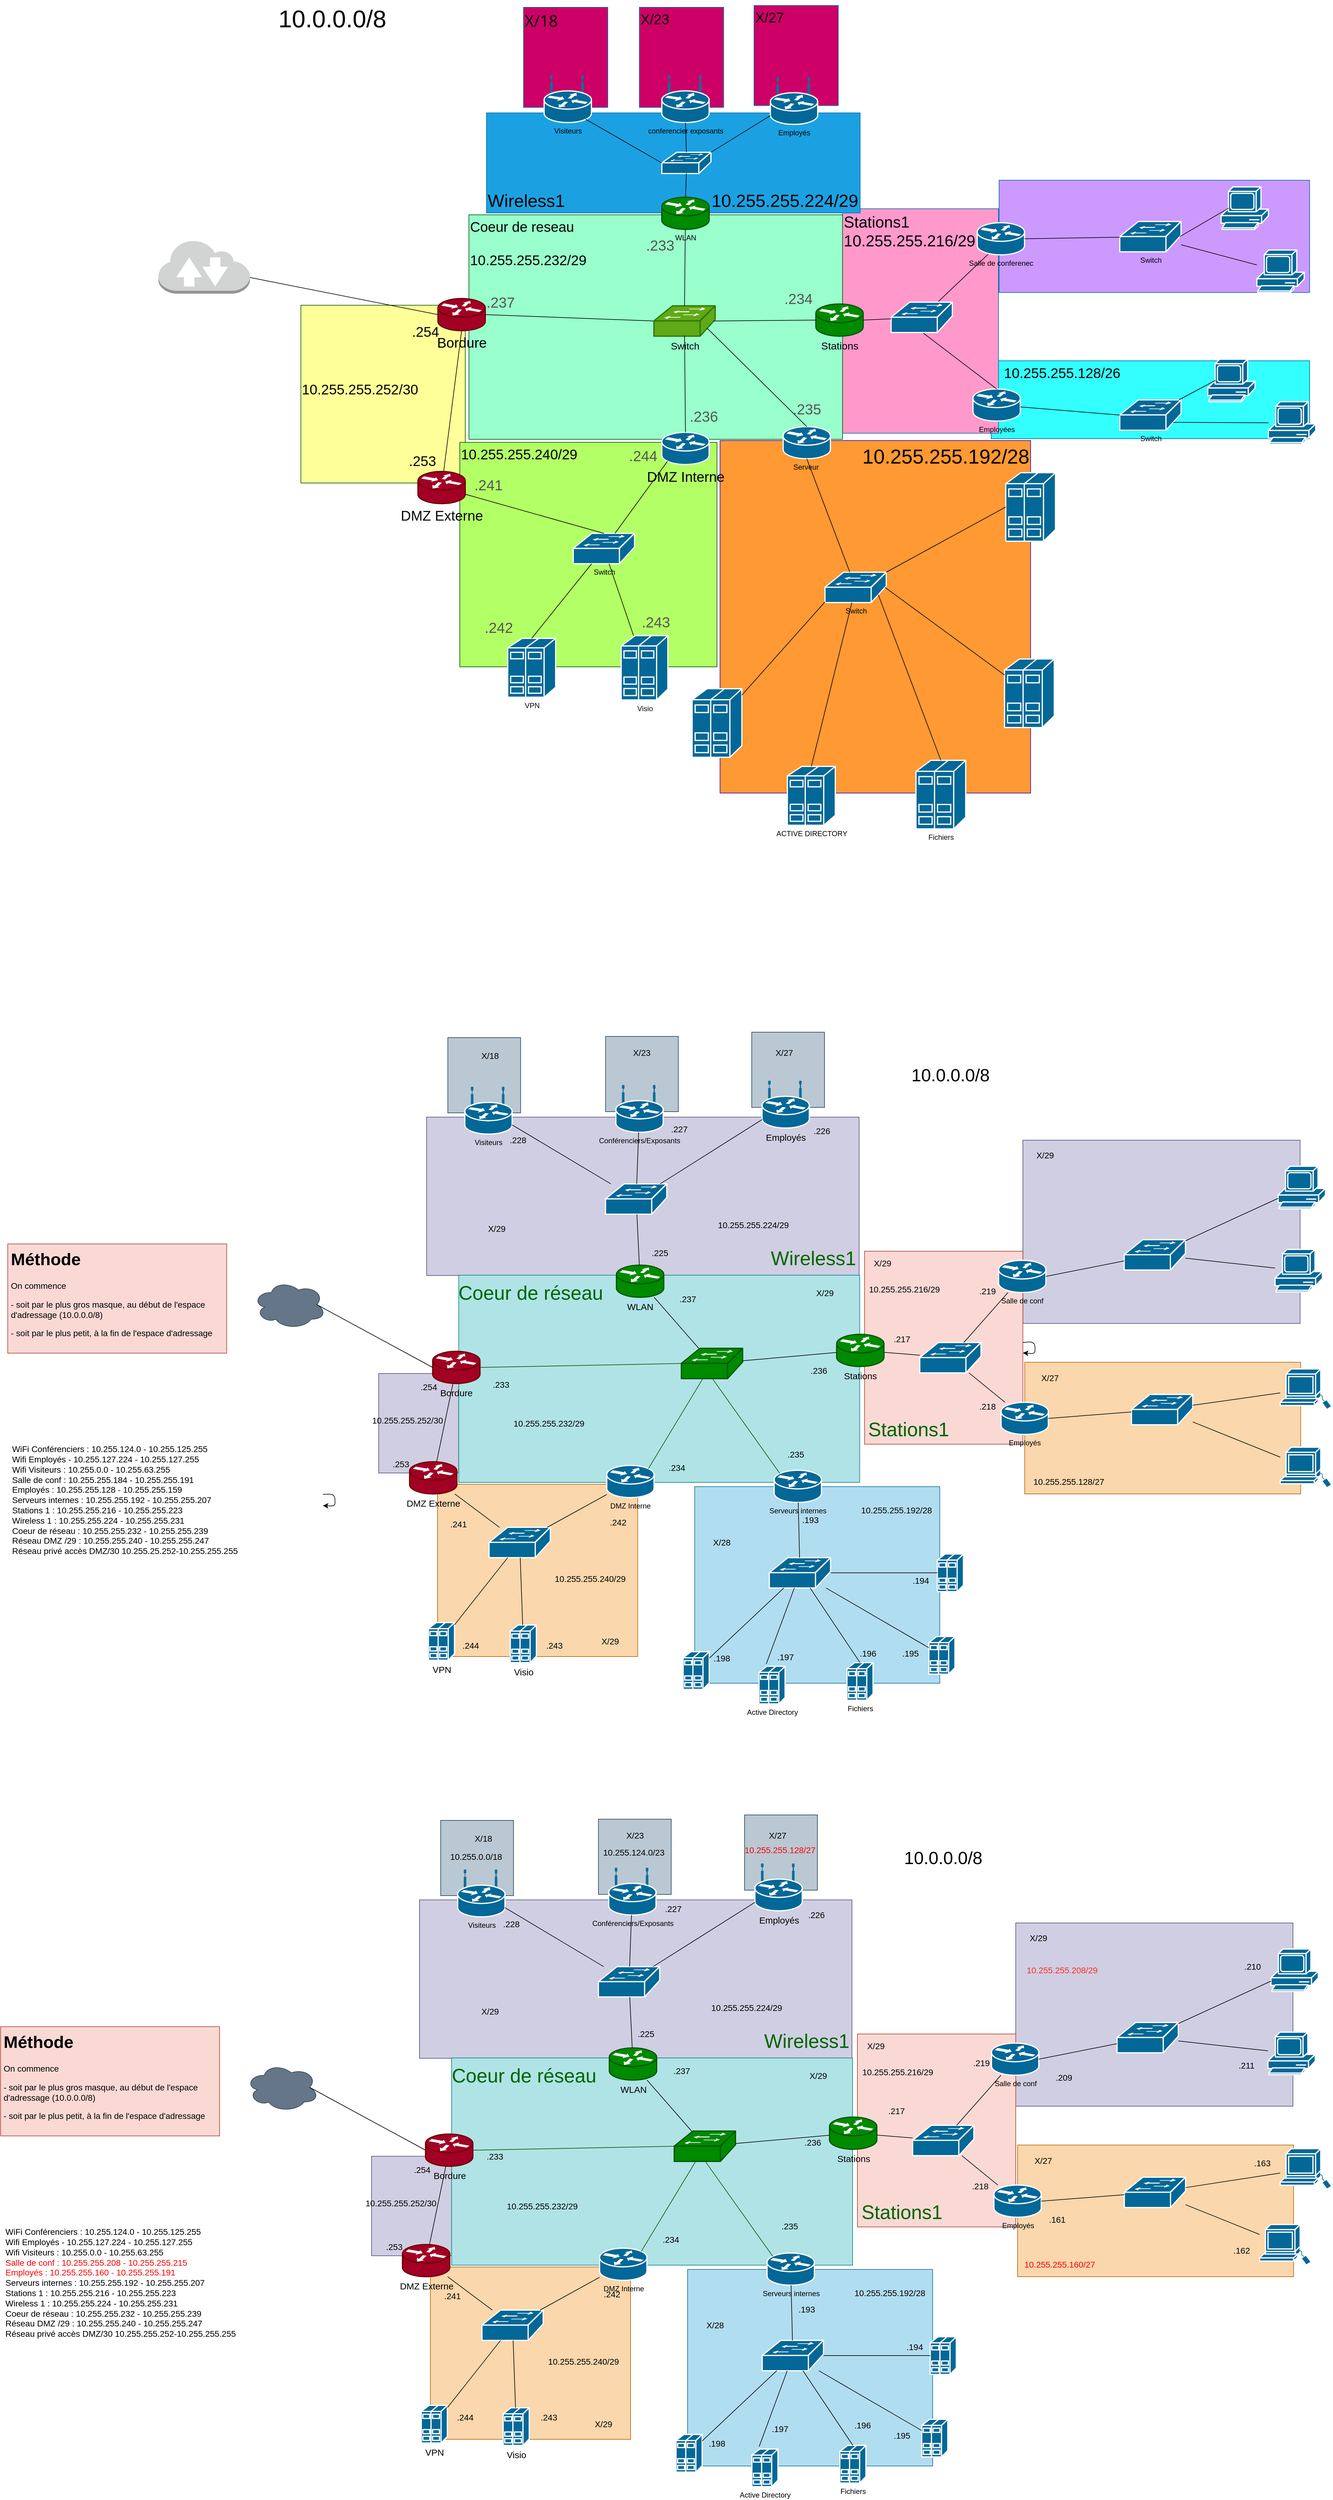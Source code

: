 <mxfile>
    <diagram id="mN6SSAWdcMimSjzaVOWr" name="Page-1">
        <mxGraphModel dx="2134" dy="1938" grid="0" gridSize="10" guides="1" tooltips="1" connect="1" arrows="1" fold="1" page="1" pageScale="1" pageWidth="850" pageHeight="1100" background="#ffffff" math="0" shadow="0">
            <root>
                <mxCell id="0"/>
                <mxCell id="1" parent="0"/>
                <mxCell id="145" value="&lt;font color=&quot;#000000&quot; style=&quot;font-size: 23px;&quot;&gt;X/27&lt;/font&gt;" style="rounded=0;whiteSpace=wrap;html=1;labelBackgroundColor=none;fontSize=23;fontColor=#ffffff;strokeColor=#006EAF;connectable=0;allowArrows=0;fillColor=#CC0066;align=left;verticalAlign=top;" parent="1" vertex="1">
                    <mxGeometry x="539" y="-527" width="139" height="165" as="geometry"/>
                </mxCell>
                <mxCell id="144" value="&lt;font color=&quot;#000000&quot; style=&quot;font-size: 23px;&quot;&gt;X/23&lt;/font&gt;" style="rounded=0;whiteSpace=wrap;html=1;labelBackgroundColor=none;fontSize=23;fontColor=#ffffff;strokeColor=#006EAF;connectable=0;allowArrows=0;fillColor=#CC0066;verticalAlign=top;align=left;" parent="1" vertex="1">
                    <mxGeometry x="350" y="-524" width="139" height="165" as="geometry"/>
                </mxCell>
                <mxCell id="143" value="&lt;span style=&quot;font-family: Söhne, ui-sans-serif, system-ui, -apple-system, &amp;quot;Segoe UI&amp;quot;, Roboto, Ubuntu, Cantarell, &amp;quot;Noto Sans&amp;quot;, sans-serif, &amp;quot;Helvetica Neue&amp;quot;, Arial, &amp;quot;Apple Color Emoji&amp;quot;, &amp;quot;Segoe UI Emoji&amp;quot;, &amp;quot;Segoe UI Symbol&amp;quot;, &amp;quot;Noto Color Emoji&amp;quot;; font-size: 26px;&quot;&gt;X/18&lt;/span&gt;" style="rounded=0;whiteSpace=wrap;html=1;labelBackgroundColor=none;fontSize=26;fontColor=#080808;strokeColor=#006EAF;connectable=0;allowArrows=0;fillColor=#CC0066;align=left;verticalAlign=top;" parent="1" vertex="1">
                    <mxGeometry x="159" y="-524" width="139" height="165" as="geometry"/>
                </mxCell>
                <mxCell id="137" value="" style="rounded=0;whiteSpace=wrap;html=1;labelBackgroundColor=none;fontSize=23;fontColor=#ffffff;strokeColor=#005700;connectable=0;allowArrows=0;fillColor=#FFFF99;align=left;verticalAlign=top;" parent="1" vertex="1">
                    <mxGeometry x="-208" y="-33" width="271" height="293" as="geometry"/>
                </mxCell>
                <mxCell id="136" value="10.255.255.240/29" style="rounded=0;whiteSpace=wrap;html=1;labelBackgroundColor=none;fontSize=23;fontColor=#000000;strokeColor=#005700;connectable=0;allowArrows=0;fillColor=#B3FF66;align=left;verticalAlign=top;" parent="1" vertex="1">
                    <mxGeometry x="54" y="193" width="424" height="370" as="geometry"/>
                </mxCell>
                <mxCell id="134" value="&lt;font color=&quot;#000000&quot;&gt;10.255.255.192/28&lt;/font&gt;" style="rounded=0;whiteSpace=wrap;html=1;labelBackgroundColor=none;fontSize=33;fontColor=#ffffff;strokeColor=#3700CC;connectable=0;allowArrows=0;fillColor=#FF9933;align=right;verticalAlign=top;" parent="1" vertex="1">
                    <mxGeometry x="483" y="190" width="512" height="581" as="geometry"/>
                </mxCell>
                <mxCell id="133" value="&amp;nbsp; &amp;nbsp;10.255.255.128/26" style="rounded=0;whiteSpace=wrap;html=1;labelBackgroundColor=none;fontSize=23;fontColor=#000000;strokeColor=#006EAF;connectable=0;allowArrows=0;fillColor=#33FFFF;verticalAlign=top;align=left;" parent="1" vertex="1">
                    <mxGeometry x="930" y="58.5" width="525" height="128.5" as="geometry"/>
                </mxCell>
                <mxCell id="132" value="" style="rounded=0;whiteSpace=wrap;html=1;labelBackgroundColor=none;fontSize=24;fontColor=#000000;strokeColor=#006EAF;connectable=0;allowArrows=0;fillColor=#CC99FF;align=left;verticalAlign=top;" parent="1" vertex="1">
                    <mxGeometry x="943" y="-239" width="512" height="185" as="geometry"/>
                </mxCell>
                <mxCell id="131" value="Stations1 &lt;br&gt;10.255.255.216/29" style="rounded=0;whiteSpace=wrap;html=1;labelBackgroundColor=none;fontSize=26;fontColor=#000000;strokeColor=#006EAF;connectable=0;allowArrows=0;fillColor=#FF99CC;verticalAlign=top;align=left;" parent="1" vertex="1">
                    <mxGeometry x="685" y="-192" width="257" height="370" as="geometry"/>
                </mxCell>
                <mxCell id="130" value="&lt;font style=&quot;font-size: 29px;&quot; color=&quot;#000000&quot;&gt;Wireless1&amp;nbsp; &amp;nbsp; &amp;nbsp; &amp;nbsp; &amp;nbsp; &amp;nbsp; &amp;nbsp; &amp;nbsp; &amp;nbsp; &amp;nbsp; &amp;nbsp; &amp;nbsp; &amp;nbsp; &amp;nbsp; &amp;nbsp; 10.255.255.224/29&lt;/font&gt;" style="rounded=0;whiteSpace=wrap;html=1;labelBackgroundColor=none;fontSize=17;fontColor=#ffffff;strokeColor=#006EAF;connectable=0;allowArrows=0;fillColor=#1ba1e2;verticalAlign=bottom;align=left;" parent="1" vertex="1">
                    <mxGeometry x="98" y="-350" width="616" height="165" as="geometry"/>
                </mxCell>
                <mxCell id="124" value="&lt;font style=&quot;font-size: 23px;&quot;&gt;Coeur de reseau&lt;br style=&quot;font-size: 23px;&quot;&gt;&lt;br style=&quot;font-size: 23px;&quot;&gt;&lt;/font&gt;&lt;span style=&quot;font-family: Poppins, sans-serif; font-size: 23px;&quot;&gt;&lt;font style=&quot;font-size: 23px;&quot;&gt;10.255.255.232&lt;/font&gt;&lt;/span&gt;&lt;font style=&quot;font-size: 23px;&quot;&gt;&lt;font style=&quot;font-size: 23px;&quot;&gt;/29&lt;/font&gt;&lt;br style=&quot;font-size: 23px;&quot;&gt;&lt;/font&gt;" style="rounded=0;whiteSpace=wrap;html=1;labelBackgroundColor=none;fontSize=23;fontColor=#000000;strokeColor=#005700;connectable=0;allowArrows=0;fillColor=#99FFCC;align=left;verticalAlign=top;" parent="1" vertex="1">
                    <mxGeometry x="69" y="-182" width="616" height="370" as="geometry"/>
                </mxCell>
                <mxCell id="9" value="Serveur&amp;nbsp;" style="shape=mxgraph.cisco.routers.router;sketch=0;html=1;pointerEvents=1;dashed=0;fillColor=#036897;strokeColor=#ffffff;strokeWidth=2;verticalLabelPosition=bottom;verticalAlign=top;align=center;outlineConnect=0;labelBackgroundColor=none;fontColor=#000000;" parent="1" vertex="1">
                    <mxGeometry x="587" y="167" width="78" height="53" as="geometry"/>
                </mxCell>
                <mxCell id="19" value="Visiteurs" style="shape=mxgraph.cisco.routers.wireless_router;sketch=0;html=1;pointerEvents=1;dashed=0;fillColor=#036897;strokeColor=#ffffff;strokeWidth=2;verticalLabelPosition=bottom;verticalAlign=top;align=center;outlineConnect=0;labelBackgroundColor=none;fontColor=#000000;" parent="1" vertex="1">
                    <mxGeometry x="193" y="-411" width="78" height="77" as="geometry"/>
                </mxCell>
                <mxCell id="39" value="Salle de conferenec" style="shape=mxgraph.cisco.routers.router;sketch=0;html=1;pointerEvents=1;dashed=0;fillColor=#036897;strokeColor=#ffffff;strokeWidth=2;verticalLabelPosition=bottom;verticalAlign=top;align=center;outlineConnect=0;labelBackgroundColor=none;fontColor=#000000;" parent="1" vertex="1">
                    <mxGeometry x="907" y="-169" width="78" height="53" as="geometry"/>
                </mxCell>
                <mxCell id="40" value="Employées" style="shape=mxgraph.cisco.routers.router;sketch=0;html=1;pointerEvents=1;dashed=0;fillColor=#036897;strokeColor=#ffffff;strokeWidth=2;verticalLabelPosition=bottom;verticalAlign=top;align=center;outlineConnect=0;labelBackgroundColor=none;fontColor=#000000;" parent="1" vertex="1">
                    <mxGeometry x="900" y="105" width="78" height="53" as="geometry"/>
                </mxCell>
                <mxCell id="41" value="&amp;nbsp;conferencier exposants&amp;nbsp;" style="shape=mxgraph.cisco.routers.wireless_router;sketch=0;html=1;pointerEvents=1;dashed=0;fillColor=#036897;strokeColor=#ffffff;strokeWidth=2;verticalLabelPosition=bottom;verticalAlign=top;align=center;outlineConnect=0;labelBackgroundColor=none;fontColor=#000000;" parent="1" vertex="1">
                    <mxGeometry x="387" y="-411" width="78" height="77" as="geometry"/>
                </mxCell>
                <mxCell id="43" value="Switch" style="shape=mxgraph.cisco.switches.workgroup_switch;sketch=0;html=1;pointerEvents=1;dashed=0;fillColor=#036897;strokeColor=#ffffff;strokeWidth=2;verticalLabelPosition=bottom;verticalAlign=top;align=center;outlineConnect=0;labelBackgroundColor=none;fontColor=#000000;" parent="1" vertex="1">
                    <mxGeometry x="1142" y="-171" width="101" height="50" as="geometry"/>
                </mxCell>
                <mxCell id="44" value="Switch" style="shape=mxgraph.cisco.switches.workgroup_switch;sketch=0;html=1;pointerEvents=1;dashed=0;fillColor=#036897;strokeColor=#ffffff;strokeWidth=2;verticalLabelPosition=bottom;verticalAlign=top;align=center;outlineConnect=0;labelBackgroundColor=none;fontColor=#000000;" parent="1" vertex="1">
                    <mxGeometry x="1142" y="123" width="101" height="50" as="geometry"/>
                </mxCell>
                <mxCell id="46" value="" style="endArrow=none;html=1;strokeColor=#000000;fontColor=#000000;exitX=1;exitY=0.5;exitDx=0;exitDy=0;exitPerimeter=0;" parent="1" source="39" target="43" edge="1">
                    <mxGeometry width="50" height="50" relative="1" as="geometry">
                        <mxPoint x="718" y="130" as="sourcePoint"/>
                        <mxPoint x="768" y="80" as="targetPoint"/>
                    </mxGeometry>
                </mxCell>
                <mxCell id="47" value="" style="endArrow=none;html=1;strokeColor=#000000;fontColor=#000000;entryX=0;entryY=0.5;entryDx=0;entryDy=0;entryPerimeter=0;" parent="1" source="40" target="44" edge="1">
                    <mxGeometry width="50" height="50" relative="1" as="geometry">
                        <mxPoint x="832" y="160" as="sourcePoint"/>
                        <mxPoint x="948.954" y="-105" as="targetPoint"/>
                    </mxGeometry>
                </mxCell>
                <mxCell id="48" value="" style="shape=mxgraph.cisco.computers_and_peripherals.pc;sketch=0;html=1;pointerEvents=1;dashed=0;fillColor=#036897;strokeColor=#ffffff;strokeWidth=2;verticalLabelPosition=bottom;verticalAlign=top;align=center;outlineConnect=0;labelBackgroundColor=none;fontColor=#000000;" parent="1" vertex="1">
                    <mxGeometry x="1309" y="-228" width="78" height="70" as="geometry"/>
                </mxCell>
                <mxCell id="49" value="" style="shape=mxgraph.cisco.computers_and_peripherals.pc;sketch=0;html=1;pointerEvents=1;dashed=0;fillColor=#036897;strokeColor=#ffffff;strokeWidth=2;verticalLabelPosition=bottom;verticalAlign=top;align=center;outlineConnect=0;labelBackgroundColor=none;fontColor=#000000;" parent="1" vertex="1">
                    <mxGeometry x="1368" y="-124" width="78" height="70" as="geometry"/>
                </mxCell>
                <mxCell id="50" value="" style="shape=mxgraph.cisco.computers_and_peripherals.pc;sketch=0;html=1;pointerEvents=1;dashed=0;fillColor=#036897;strokeColor=#ffffff;strokeWidth=2;verticalLabelPosition=bottom;verticalAlign=top;align=center;outlineConnect=0;labelBackgroundColor=none;fontColor=#000000;" parent="1" vertex="1">
                    <mxGeometry x="1287" y="56" width="78" height="70" as="geometry"/>
                </mxCell>
                <mxCell id="51" value="" style="shape=mxgraph.cisco.computers_and_peripherals.pc;sketch=0;html=1;pointerEvents=1;dashed=0;fillColor=#036897;strokeColor=#ffffff;strokeWidth=2;verticalLabelPosition=bottom;verticalAlign=top;align=center;outlineConnect=0;labelBackgroundColor=none;fontColor=#000000;" parent="1" vertex="1">
                    <mxGeometry x="1387" y="126" width="78" height="70" as="geometry"/>
                </mxCell>
                <mxCell id="52" value="ACTIVE DIRECTORY" style="shape=mxgraph.cisco.servers.standard_host;sketch=0;html=1;pointerEvents=1;dashed=0;fillColor=#036897;strokeColor=#ffffff;strokeWidth=2;verticalLabelPosition=bottom;verticalAlign=top;align=center;outlineConnect=0;fontColor=#000000;" parent="1" vertex="1">
                    <mxGeometry x="594" y="727" width="79" height="97" as="geometry"/>
                </mxCell>
                <mxCell id="53" value="Switch" style="shape=mxgraph.cisco.switches.workgroup_switch;sketch=0;html=1;pointerEvents=1;dashed=0;fillColor=#036897;strokeColor=#ffffff;strokeWidth=2;verticalLabelPosition=bottom;verticalAlign=top;align=center;outlineConnect=0;labelBackgroundColor=none;fontColor=#000000;" parent="1" vertex="1">
                    <mxGeometry x="656" y="407" width="101" height="50" as="geometry"/>
                </mxCell>
                <mxCell id="58" value="" style="endArrow=none;html=1;strokeColor=#000000;fontColor=#000000;" parent="1" source="43" target="49" edge="1">
                    <mxGeometry width="50" height="50" relative="1" as="geometry">
                        <mxPoint x="1133" y="31.37" as="sourcePoint"/>
                        <mxPoint x="1297.36" y="-26.997" as="targetPoint"/>
                    </mxGeometry>
                </mxCell>
                <mxCell id="59" value="" style="endArrow=none;html=1;strokeColor=#000000;fontColor=#000000;exitX=0.98;exitY=0.5;exitDx=0;exitDy=0;exitPerimeter=0;entryX=0.16;entryY=0.5;entryDx=0;entryDy=0;entryPerimeter=0;" parent="1" source="43" target="48" edge="1">
                    <mxGeometry width="50" height="50" relative="1" as="geometry">
                        <mxPoint x="1254.0" y="-120.322" as="sourcePoint"/>
                        <mxPoint x="1421" y="-94.93" as="targetPoint"/>
                    </mxGeometry>
                </mxCell>
                <mxCell id="60" value="" style="endArrow=none;html=1;strokeColor=#000000;fontColor=#000000;entryX=0.16;entryY=0.5;entryDx=0;entryDy=0;entryPerimeter=0;" parent="1" source="44" target="50" edge="1">
                    <mxGeometry width="50" height="50" relative="1" as="geometry">
                        <mxPoint x="1199" y="51" as="sourcePoint"/>
                        <mxPoint x="1375.5" y="-55" as="targetPoint"/>
                    </mxGeometry>
                </mxCell>
                <mxCell id="61" value="" style="endArrow=none;html=1;strokeColor=#000000;fontColor=#000000;exitX=0.87;exitY=0.74;exitDx=0;exitDy=0;exitPerimeter=0;" parent="1" source="44" target="51" edge="1">
                    <mxGeometry width="50" height="50" relative="1" as="geometry">
                        <mxPoint x="1236.0" y="96.825" as="sourcePoint"/>
                        <mxPoint x="1420.48" y="56" as="targetPoint"/>
                    </mxGeometry>
                </mxCell>
                <mxCell id="64" value="" style="endArrow=none;html=1;strokeColor=#000000;fontColor=#000000;exitX=0.5;exitY=1;exitDx=0;exitDy=0;exitPerimeter=0;" parent="1" source="9" target="53" edge="1">
                    <mxGeometry width="50" height="50" relative="1" as="geometry">
                        <mxPoint x="673.458" y="120" as="sourcePoint"/>
                        <mxPoint x="550" y="274" as="targetPoint"/>
                    </mxGeometry>
                </mxCell>
                <mxCell id="65" value="" style="endArrow=none;html=1;strokeColor=#000000;fontColor=#000000;entryX=0.5;entryY=0;entryDx=0;entryDy=0;entryPerimeter=0;" parent="1" source="53" target="52" edge="1">
                    <mxGeometry width="50" height="50" relative="1" as="geometry">
                        <mxPoint x="695.458" y="385" as="sourcePoint"/>
                        <mxPoint x="572" y="539" as="targetPoint"/>
                    </mxGeometry>
                </mxCell>
                <mxCell id="72" value="Bordure" style="shape=mxgraph.cisco.routers.router;sketch=0;html=1;pointerEvents=1;dashed=0;fillColor=#a20025;strokeColor=#6F0000;strokeWidth=2;verticalLabelPosition=bottom;verticalAlign=top;align=center;outlineConnect=0;labelBackgroundColor=none;fontColor=#000000;fontSize=23;" parent="1" vertex="1">
                    <mxGeometry x="18" y="-44" width="78" height="53" as="geometry"/>
                </mxCell>
                <mxCell id="73" value="" style="outlineConnect=0;dashed=0;verticalLabelPosition=bottom;verticalAlign=top;align=center;html=1;shape=mxgraph.aws3.internet_2;fillColor=#D2D3D3;gradientColor=none;labelBackgroundColor=none;fontSize=21;fontColor=#000000;" parent="1" vertex="1">
                    <mxGeometry x="-443" y="-141" width="151" height="89" as="geometry"/>
                </mxCell>
                <mxCell id="74" value="" style="endArrow=none;html=1;strokeColor=#000000;fontSize=21;fontColor=#000000;entryX=0;entryY=0.5;entryDx=0;entryDy=0;entryPerimeter=0;exitX=1;exitY=0.5;exitDx=0;exitDy=0;exitPerimeter=0;" parent="1" source="72" target="88" edge="1">
                    <mxGeometry width="50" height="50" relative="1" as="geometry">
                        <mxPoint x="-21" y="58" as="sourcePoint"/>
                        <mxPoint x="330" y="-1.7" as="targetPoint"/>
                    </mxGeometry>
                </mxCell>
                <mxCell id="75" value="&lt;font color=&quot;#080808&quot;&gt;Visio&lt;/font&gt;" style="shape=mxgraph.cisco.servers.standard_host;sketch=0;html=1;pointerEvents=1;dashed=0;fillColor=#036897;strokeColor=#ffffff;strokeWidth=2;verticalLabelPosition=bottom;verticalAlign=top;align=center;outlineConnect=0;" parent="1" vertex="1">
                    <mxGeometry x="320" y="511.5" width="77" height="106" as="geometry"/>
                </mxCell>
                <mxCell id="76" value="DMZ Interne" style="shape=mxgraph.cisco.routers.router;sketch=0;html=1;pointerEvents=1;dashed=0;fillColor=#036897;strokeColor=#ffffff;strokeWidth=2;verticalLabelPosition=bottom;verticalAlign=top;align=center;outlineConnect=0;labelBackgroundColor=none;fontColor=#000000;fontSize=23;" parent="1" vertex="1">
                    <mxGeometry x="387" y="176.5" width="78" height="53" as="geometry"/>
                </mxCell>
                <mxCell id="77" value="VPN" style="shape=mxgraph.cisco.servers.standard_host;sketch=0;html=1;pointerEvents=1;dashed=0;fillColor=#036897;strokeColor=#ffffff;strokeWidth=2;verticalLabelPosition=bottom;verticalAlign=top;align=center;outlineConnect=0;fontColor=#080808;" parent="1" vertex="1">
                    <mxGeometry x="133" y="516" width="79" height="97" as="geometry"/>
                </mxCell>
                <mxCell id="78" value="Switch" style="shape=mxgraph.cisco.switches.workgroup_switch;sketch=0;html=1;pointerEvents=1;dashed=0;fillColor=#036897;strokeColor=#ffffff;strokeWidth=2;verticalLabelPosition=bottom;verticalAlign=top;align=center;outlineConnect=0;labelBackgroundColor=none;fontColor=#000000;" parent="1" vertex="1">
                    <mxGeometry x="241" y="343" width="101" height="50" as="geometry"/>
                </mxCell>
                <mxCell id="79" value="" style="endArrow=none;html=1;strokeColor=#000000;fontColor=#000000;" parent="1" source="78" target="75" edge="1">
                    <mxGeometry width="50" height="50" relative="1" as="geometry">
                        <mxPoint x="-162.5" y="222" as="sourcePoint"/>
                        <mxPoint x="-80.5" y="86" as="targetPoint"/>
                    </mxGeometry>
                </mxCell>
                <mxCell id="80" value="" style="endArrow=none;html=1;strokeColor=#000000;fontColor=#000000;exitX=0.12;exitY=0.9;exitDx=0;exitDy=0;exitPerimeter=0;" parent="1" source="76" target="78" edge="1">
                    <mxGeometry width="50" height="50" relative="1" as="geometry">
                        <mxPoint x="-194.542" y="17" as="sourcePoint"/>
                        <mxPoint x="-318" y="171" as="targetPoint"/>
                        <Array as="points"/>
                    </mxGeometry>
                </mxCell>
                <mxCell id="81" value="" style="endArrow=none;html=1;strokeColor=#000000;fontColor=#000000;entryX=0.5;entryY=0;entryDx=0;entryDy=0;entryPerimeter=0;" parent="1" source="78" target="77" edge="1">
                    <mxGeometry width="50" height="50" relative="1" as="geometry">
                        <mxPoint x="-172.542" y="282" as="sourcePoint"/>
                        <mxPoint x="-296" y="436" as="targetPoint"/>
                    </mxGeometry>
                </mxCell>
                <mxCell id="84" value="&lt;font color=&quot;#080808&quot; style=&quot;font-size: 23px;&quot;&gt;DMZ Externe&lt;/font&gt;" style="shape=mxgraph.cisco.routers.router;sketch=0;html=1;pointerEvents=1;dashed=0;fillColor=#a20025;strokeColor=#6F0000;strokeWidth=2;verticalLabelPosition=bottom;verticalAlign=top;align=center;outlineConnect=0;labelBackgroundColor=none;fontColor=#ffffff;fontSize=23;fontStyle=0" parent="1" vertex="1">
                    <mxGeometry x="-15" y="241" width="78" height="53" as="geometry"/>
                </mxCell>
                <mxCell id="85" value="" style="endArrow=none;html=1;strokeColor=#000000;fontColor=#000000;entryX=0.5;entryY=0;entryDx=0;entryDy=0;entryPerimeter=0;" parent="1" source="84" target="78" edge="1">
                    <mxGeometry width="50" height="50" relative="1" as="geometry">
                        <mxPoint x="-215.64" y="-11.3" as="sourcePoint"/>
                        <mxPoint x="-195.188" y="69" as="targetPoint"/>
                        <Array as="points"/>
                    </mxGeometry>
                </mxCell>
                <mxCell id="86" value="" style="endArrow=none;html=1;strokeColor=#000000;fontColor=#000000;entryX=0.5;entryY=1;entryDx=0;entryDy=0;entryPerimeter=0;" parent="1" source="84" target="72" edge="1">
                    <mxGeometry width="50" height="50" relative="1" as="geometry">
                        <mxPoint x="-63.297" y="13" as="sourcePoint"/>
                        <mxPoint x="193" y="12" as="targetPoint"/>
                        <Array as="points"/>
                    </mxGeometry>
                </mxCell>
                <mxCell id="88" value="Switch" style="shape=mxgraph.cisco.switches.workgroup_switch;sketch=0;html=1;pointerEvents=1;dashed=0;fillColor=#60a917;strokeColor=#2D7600;strokeWidth=2;verticalLabelPosition=bottom;verticalAlign=top;align=center;outlineConnect=0;labelBackgroundColor=none;fontColor=#000000;fontSize=16;" parent="1" vertex="1">
                    <mxGeometry x="374" y="-32" width="101" height="50" as="geometry"/>
                </mxCell>
                <mxCell id="91" value="Employés" style="shape=mxgraph.cisco.routers.wireless_router;sketch=0;html=1;pointerEvents=1;dashed=0;fillColor=#036897;strokeColor=#ffffff;strokeWidth=2;verticalLabelPosition=bottom;verticalAlign=top;align=center;outlineConnect=0;labelBackgroundColor=none;fontColor=#000000;" parent="1" vertex="1">
                    <mxGeometry x="566" y="-408" width="78" height="77" as="geometry"/>
                </mxCell>
                <mxCell id="92" value="&lt;font style=&quot;font-size: 17px;&quot; color=&quot;#000000&quot;&gt;Stations&lt;/font&gt;" style="shape=mxgraph.cisco.routers.router;sketch=0;html=1;pointerEvents=1;dashed=0;fillColor=#008a00;strokeColor=#005700;strokeWidth=2;verticalLabelPosition=bottom;verticalAlign=top;align=center;outlineConnect=0;labelBackgroundColor=none;fontColor=#ffffff;" parent="1" vertex="1">
                    <mxGeometry x="641" y="-35" width="78" height="53" as="geometry"/>
                </mxCell>
                <mxCell id="93" value="" style="endArrow=none;html=1;strokeColor=#000000;fontSize=21;fontColor=#33FF33;entryX=0.231;entryY=0.981;entryDx=0;entryDy=0;entryPerimeter=0;" parent="1" source="146" target="39" edge="1">
                    <mxGeometry width="50" height="50" relative="1" as="geometry">
                        <mxPoint x="765" y="-167" as="sourcePoint"/>
                        <mxPoint x="815" y="-217" as="targetPoint"/>
                    </mxGeometry>
                </mxCell>
                <mxCell id="94" value="" style="endArrow=none;html=1;strokeColor=#000000;fontSize=21;fontColor=#33FF33;exitX=0.5;exitY=0.98;exitDx=0;exitDy=0;exitPerimeter=0;entryX=0.5;entryY=0;entryDx=0;entryDy=0;entryPerimeter=0;" parent="1" source="146" target="40" edge="1">
                    <mxGeometry width="50" height="50" relative="1" as="geometry">
                        <mxPoint x="692.64" y="-28.7" as="sourcePoint"/>
                        <mxPoint x="779.018" y="-111.007" as="targetPoint"/>
                    </mxGeometry>
                </mxCell>
                <mxCell id="95" value="" style="endArrow=none;html=1;strokeColor=#000000;fontSize=21;fontColor=#33FF33;exitX=0.98;exitY=0.5;exitDx=0;exitDy=0;exitPerimeter=0;entryX=0;entryY=0.5;entryDx=0;entryDy=0;entryPerimeter=0;" parent="1" source="88" target="92" edge="1">
                    <mxGeometry width="50" height="50" relative="1" as="geometry">
                        <mxPoint x="702.64" y="-18.7" as="sourcePoint"/>
                        <mxPoint x="789.018" y="-101.007" as="targetPoint"/>
                    </mxGeometry>
                </mxCell>
                <mxCell id="97" value="" style="endArrow=none;html=1;strokeColor=#000000;fontColor=#000000;entryX=0.5;entryY=0.98;entryDx=0;entryDy=0;entryPerimeter=0;exitX=0.5;exitY=0;exitDx=0;exitDy=0;exitPerimeter=0;" parent="1" source="76" target="88" edge="1">
                    <mxGeometry width="50" height="50" relative="1" as="geometry">
                        <mxPoint x="331.004" y="241" as="sourcePoint"/>
                        <mxPoint x="336.28" y="48" as="targetPoint"/>
                        <Array as="points"/>
                    </mxGeometry>
                </mxCell>
                <mxCell id="98" value="" style="endArrow=none;html=1;strokeColor=#000000;fontColor=#000000;entryX=0.87;entryY=0.74;entryDx=0;entryDy=0;entryPerimeter=0;exitX=0.5;exitY=0;exitDx=0;exitDy=0;exitPerimeter=0;" parent="1" source="9" target="88" edge="1">
                    <mxGeometry width="50" height="50" relative="1" as="geometry">
                        <mxPoint x="409" y="186" as="sourcePoint"/>
                        <mxPoint x="435.5" y="33.0" as="targetPoint"/>
                        <Array as="points"/>
                    </mxGeometry>
                </mxCell>
                <mxCell id="100" value="" style="endArrow=none;html=1;strokeColor=#000000;fontColor=#000000;entryX=0;entryY=0.5;entryDx=0;entryDy=0;entryPerimeter=0;exitX=1;exitY=0.7;exitDx=0;exitDy=0;exitPerimeter=0;" parent="1" source="73" target="72" edge="1">
                    <mxGeometry width="50" height="50" relative="1" as="geometry">
                        <mxPoint x="43.999" y="158" as="sourcePoint"/>
                        <mxPoint x="46.53" y="15" as="targetPoint"/>
                        <Array as="points"/>
                    </mxGeometry>
                </mxCell>
                <mxCell id="101" value="&lt;font color=&quot;#000000&quot;&gt;WLAN&lt;/font&gt;" style="shape=mxgraph.cisco.routers.router;sketch=0;html=1;pointerEvents=1;dashed=0;fillColor=#008a00;strokeColor=#005700;strokeWidth=2;verticalLabelPosition=bottom;verticalAlign=top;align=center;outlineConnect=0;labelBackgroundColor=none;fontColor=#ffffff;" parent="1" vertex="1">
                    <mxGeometry x="387" y="-211" width="78" height="53" as="geometry"/>
                </mxCell>
                <mxCell id="105" value="" style="endArrow=none;html=1;strokeColor=#000000;fontSize=15;fontColor=#080808;exitX=0.5;exitY=0;exitDx=0;exitDy=0;exitPerimeter=0;" parent="1" source="88" target="101" edge="1">
                    <mxGeometry width="50" height="50" relative="1" as="geometry">
                        <mxPoint x="422.64" y="-193.7" as="sourcePoint"/>
                        <mxPoint x="545.0" y="-329" as="targetPoint"/>
                    </mxGeometry>
                </mxCell>
                <mxCell id="106" value="" style="shape=mxgraph.cisco.servers.standard_host;sketch=0;html=1;pointerEvents=1;dashed=0;fillColor=#036897;strokeColor=#ffffff;strokeWidth=2;verticalLabelPosition=bottom;verticalAlign=top;align=center;outlineConnect=0;" parent="1" vertex="1">
                    <mxGeometry x="954" y="243" width="82" height="113" as="geometry"/>
                </mxCell>
                <mxCell id="108" value="" style="endArrow=none;html=1;strokeColor=#000000;fontColor=#000000;entryX=0;entryY=0.5;entryDx=0;entryDy=0;entryPerimeter=0;exitX=1;exitY=0;exitDx=0;exitDy=0;exitPerimeter=0;" parent="1" source="53" target="106" edge="1">
                    <mxGeometry width="50" height="50" relative="1" as="geometry">
                        <mxPoint x="755" y="432" as="sourcePoint"/>
                        <mxPoint x="741.862" y="491" as="targetPoint"/>
                    </mxGeometry>
                </mxCell>
                <mxCell id="112" value="" style="shape=mxgraph.cisco.servers.standard_host;sketch=0;html=1;pointerEvents=1;dashed=0;fillColor=#036897;strokeColor=#ffffff;strokeWidth=2;verticalLabelPosition=bottom;verticalAlign=top;align=center;outlineConnect=0;" parent="1" vertex="1">
                    <mxGeometry x="952" y="550" width="82" height="113" as="geometry"/>
                </mxCell>
                <mxCell id="113" value="" style="shape=mxgraph.cisco.servers.standard_host;sketch=0;html=1;pointerEvents=1;dashed=0;fillColor=#036897;strokeColor=#ffffff;strokeWidth=2;verticalLabelPosition=bottom;verticalAlign=top;align=center;outlineConnect=0;" parent="1" vertex="1">
                    <mxGeometry x="437" y="599" width="82" height="113" as="geometry"/>
                </mxCell>
                <mxCell id="114" value="&lt;font color=&quot;#080808&quot;&gt;Fichiers&lt;/font&gt;" style="shape=mxgraph.cisco.servers.standard_host;sketch=0;html=1;pointerEvents=1;dashed=0;fillColor=#036897;strokeColor=#ffffff;strokeWidth=2;verticalLabelPosition=bottom;verticalAlign=top;align=center;outlineConnect=0;" parent="1" vertex="1">
                    <mxGeometry x="806" y="717" width="82" height="113" as="geometry"/>
                </mxCell>
                <mxCell id="116" value="" style="endArrow=none;html=1;strokeColor=#000000;fontColor=#000000;exitX=0;exitY=0.98;exitDx=0;exitDy=0;exitPerimeter=0;" parent="1" source="53" target="113" edge="1">
                    <mxGeometry width="50" height="50" relative="1" as="geometry">
                        <mxPoint x="659" y="444" as="sourcePoint"/>
                        <mxPoint x="572" y="797" as="targetPoint"/>
                    </mxGeometry>
                </mxCell>
                <mxCell id="117" value="" style="endArrow=none;html=1;strokeColor=#000000;fontColor=#000000;exitX=0.87;exitY=0.74;exitDx=0;exitDy=0;exitPerimeter=0;entryX=0.5;entryY=0;entryDx=0;entryDy=0;entryPerimeter=0;" parent="1" source="53" target="114" edge="1">
                    <mxGeometry width="50" height="50" relative="1" as="geometry">
                        <mxPoint x="723.5" y="777.313" as="sourcePoint"/>
                        <mxPoint x="543" y="773.0" as="targetPoint"/>
                    </mxGeometry>
                </mxCell>
                <mxCell id="118" value="" style="endArrow=none;html=1;strokeColor=#000000;fontColor=#000000;exitX=0.98;exitY=0.5;exitDx=0;exitDy=0;exitPerimeter=0;" parent="1" source="53" target="112" edge="1">
                    <mxGeometry width="50" height="50" relative="1" as="geometry">
                        <mxPoint x="743.5" y="684.793" as="sourcePoint"/>
                        <mxPoint x="563" y="680.48" as="targetPoint"/>
                    </mxGeometry>
                </mxCell>
                <mxCell id="146" value="" style="shape=mxgraph.cisco.switches.workgroup_switch;sketch=0;html=1;pointerEvents=1;dashed=0;fillColor=#036897;strokeColor=#ffffff;strokeWidth=2;verticalLabelPosition=bottom;verticalAlign=top;align=center;outlineConnect=0;labelBackgroundColor=#99FFCC;fontSize=17;fontColor=#99FFCC;" parent="1" vertex="1">
                    <mxGeometry x="765" y="-38" width="101" height="50" as="geometry"/>
                </mxCell>
                <mxCell id="147" value="" style="endArrow=none;html=1;strokeColor=#000000;fontSize=21;fontColor=#33FF33;exitX=1;exitY=0.5;exitDx=0;exitDy=0;exitPerimeter=0;" parent="1" source="92" target="146" edge="1">
                    <mxGeometry width="50" height="50" relative="1" as="geometry">
                        <mxPoint x="759" y="48.0" as="sourcePoint"/>
                        <mxPoint x="882.5" y="142" as="targetPoint"/>
                    </mxGeometry>
                </mxCell>
                <mxCell id="149" value="" style="shape=mxgraph.cisco.switches.workgroup_switch;sketch=0;html=1;pointerEvents=1;dashed=0;fillColor=#036897;strokeColor=#ffffff;strokeWidth=2;verticalLabelPosition=bottom;verticalAlign=top;align=center;outlineConnect=0;labelBackgroundColor=#99FFCC;fontSize=17;fontColor=#99FFCC;" parent="1" vertex="1">
                    <mxGeometry x="387" y="-285" width="81" height="35" as="geometry"/>
                </mxCell>
                <mxCell id="150" value="" style="endArrow=none;html=1;strokeColor=#000000;fontSize=17;fontColor=#99FFCC;exitX=1;exitY=0;exitDx=0;exitDy=0;exitPerimeter=0;" parent="1" source="149" target="91" edge="1">
                    <mxGeometry width="50" height="50" relative="1" as="geometry">
                        <mxPoint x="519" y="-203" as="sourcePoint"/>
                        <mxPoint x="569" y="-253" as="targetPoint"/>
                    </mxGeometry>
                </mxCell>
                <mxCell id="151" value="" style="endArrow=none;html=1;strokeColor=#000000;fontSize=17;fontColor=#99FFCC;exitX=0.5;exitY=0;exitDx=0;exitDy=0;exitPerimeter=0;entryX=0.5;entryY=1;entryDx=0;entryDy=0;entryPerimeter=0;" parent="1" source="149" target="41" edge="1">
                    <mxGeometry width="50" height="50" relative="1" as="geometry">
                        <mxPoint x="455.0" y="-228" as="sourcePoint"/>
                        <mxPoint x="553" y="-288.445" as="targetPoint"/>
                    </mxGeometry>
                </mxCell>
                <mxCell id="152" value="" style="endArrow=none;html=1;strokeColor=#000000;fontSize=17;fontColor=#99FFCC;exitX=0;exitY=0.5;exitDx=0;exitDy=0;exitPerimeter=0;entryX=0.88;entryY=0.93;entryDx=0;entryDy=0;entryPerimeter=0;" parent="1" source="149" target="19" edge="1">
                    <mxGeometry width="50" height="50" relative="1" as="geometry">
                        <mxPoint x="488.0" y="-265" as="sourcePoint"/>
                        <mxPoint x="586" y="-325.445" as="targetPoint"/>
                    </mxGeometry>
                </mxCell>
                <mxCell id="153" value="" style="endArrow=none;html=1;strokeColor=#000000;fontSize=17;fontColor=#99FFCC;exitX=0.5;exitY=0;exitDx=0;exitDy=0;exitPerimeter=0;entryX=0.5;entryY=0.98;entryDx=0;entryDy=0;entryPerimeter=0;" parent="1" source="101" target="149" edge="1">
                    <mxGeometry width="50" height="50" relative="1" as="geometry">
                        <mxPoint x="383.36" y="-187.11" as="sourcePoint"/>
                        <mxPoint x="258.0" y="-259.0" as="targetPoint"/>
                    </mxGeometry>
                </mxCell>
                <UserObject label="10.0.0.0/8" link="10.0.0.0/8" id="154">
                    <mxCell style="text;whiteSpace=wrap;html=1;fontSize=40;fontColor=#000000;" parent="1" vertex="1">
                        <mxGeometry x="-247" y="-536" width="203" height="63" as="geometry"/>
                    </mxCell>
                </UserObject>
                <mxCell id="155" value="&lt;span style=&quot;text-align: left;&quot;&gt;10.255.255.252/30&lt;/span&gt;" style="text;html=1;strokeColor=none;fillColor=none;align=center;verticalAlign=middle;whiteSpace=wrap;rounded=0;labelBackgroundColor=none;fontSize=23;fontColor=#000000;" parent="1" vertex="1">
                    <mxGeometry x="-208" y="88" width="195" height="35" as="geometry"/>
                </mxCell>
                <mxCell id="157" value="&lt;span style=&quot;text-align: left;&quot;&gt;.254&lt;/span&gt;" style="text;html=1;strokeColor=none;fillColor=none;align=center;verticalAlign=middle;whiteSpace=wrap;rounded=0;labelBackgroundColor=none;fontSize=23;fontColor=#000000;" parent="1" vertex="1">
                    <mxGeometry x="-32" y="-7" width="59" height="35" as="geometry"/>
                </mxCell>
                <mxCell id="158" value="&lt;span style=&quot;text-align: left;&quot;&gt;.253&lt;/span&gt;" style="text;html=1;strokeColor=none;fillColor=none;align=center;verticalAlign=middle;whiteSpace=wrap;rounded=0;labelBackgroundColor=none;fontSize=23;fontColor=#000000;" parent="1" vertex="1">
                    <mxGeometry x="-37" y="206" width="59" height="35" as="geometry"/>
                </mxCell>
                <mxCell id="161" value="&lt;span style=&quot;color: rgb(85, 85, 85); font-family: Poppins, sans-serif; font-style: normal; font-variant-ligatures: normal; font-variant-caps: normal; font-weight: 400; letter-spacing: normal; orphans: 2; text-align: start; text-indent: 0px; text-transform: none; widows: 2; word-spacing: 0px; -webkit-text-stroke-width: 0px; text-decoration-thickness: initial; text-decoration-style: initial; text-decoration-color: initial; float: none; display: inline !important;&quot;&gt;&lt;font style=&quot;font-size: 24px;&quot;&gt;.233&lt;/font&gt;&lt;/span&gt;" style="text;whiteSpace=wrap;html=1;fontSize=26;fontColor=#000000;labelBackgroundColor=none;" parent="1" vertex="1">
                    <mxGeometry x="359.001" y="-153.996" width="55" height="53" as="geometry"/>
                </mxCell>
                <mxCell id="162" value="&lt;span style=&quot;color: rgb(85, 85, 85); font-family: Poppins, sans-serif; font-style: normal; font-variant-ligatures: normal; font-variant-caps: normal; font-weight: 400; letter-spacing: normal; orphans: 2; text-align: start; text-indent: 0px; text-transform: none; widows: 2; word-spacing: 0px; -webkit-text-stroke-width: 0px; text-decoration-thickness: initial; text-decoration-style: initial; text-decoration-color: initial; float: none; display: inline !important;&quot;&gt;&lt;font style=&quot;font-size: 24px;&quot;&gt;.234&lt;/font&gt;&lt;/span&gt;" style="text;whiteSpace=wrap;html=1;fontSize=26;fontColor=#000000;labelBackgroundColor=none;" parent="1" vertex="1">
                    <mxGeometry x="587.001" y="-65.996" width="55" height="53" as="geometry"/>
                </mxCell>
                <mxCell id="163" value="&lt;span style=&quot;color: rgb(85, 85, 85); font-family: Poppins, sans-serif; font-style: normal; font-variant-ligatures: normal; font-variant-caps: normal; font-weight: 400; letter-spacing: normal; orphans: 2; text-align: start; text-indent: 0px; text-transform: none; widows: 2; word-spacing: 0px; -webkit-text-stroke-width: 0px; text-decoration-thickness: initial; text-decoration-style: initial; text-decoration-color: initial; float: none; display: inline !important;&quot;&gt;&lt;font style=&quot;font-size: 24px;&quot;&gt;.235&lt;/font&gt;&lt;/span&gt;" style="text;whiteSpace=wrap;html=1;fontSize=26;fontColor=#000000;labelBackgroundColor=none;" parent="1" vertex="1">
                    <mxGeometry x="601.001" y="116.004" width="55" height="53" as="geometry"/>
                </mxCell>
                <mxCell id="164" value="&lt;span style=&quot;color: rgb(85, 85, 85); font-family: Poppins, sans-serif; font-style: normal; font-variant-ligatures: normal; font-variant-caps: normal; font-weight: 400; letter-spacing: normal; orphans: 2; text-align: start; text-indent: 0px; text-transform: none; widows: 2; word-spacing: 0px; -webkit-text-stroke-width: 0px; text-decoration-thickness: initial; text-decoration-style: initial; text-decoration-color: initial; float: none; display: inline !important;&quot;&gt;&lt;font style=&quot;font-size: 24px;&quot;&gt;.236&lt;/font&gt;&lt;/span&gt;" style="text;whiteSpace=wrap;html=1;fontSize=26;fontColor=#000000;labelBackgroundColor=none;" parent="1" vertex="1">
                    <mxGeometry x="431.001" y="128.004" width="55" height="53" as="geometry"/>
                </mxCell>
                <mxCell id="165" value="&lt;span style=&quot;color: rgb(85, 85, 85); font-family: Poppins, sans-serif; font-style: normal; font-variant-ligatures: normal; font-variant-caps: normal; font-weight: 400; letter-spacing: normal; orphans: 2; text-align: start; text-indent: 0px; text-transform: none; widows: 2; word-spacing: 0px; -webkit-text-stroke-width: 0px; text-decoration-thickness: initial; text-decoration-style: initial; text-decoration-color: initial; float: none; display: inline !important;&quot;&gt;&lt;font style=&quot;font-size: 24px;&quot;&gt;.237&lt;/font&gt;&lt;/span&gt;" style="text;whiteSpace=wrap;html=1;fontSize=26;fontColor=#000000;labelBackgroundColor=none;" parent="1" vertex="1">
                    <mxGeometry x="96.001" y="-59.996" width="55" height="53" as="geometry"/>
                </mxCell>
                <mxCell id="166" value="&lt;span style=&quot;color: rgb(85, 85, 85); font-family: Poppins, sans-serif; font-style: normal; font-variant-ligatures: normal; font-variant-caps: normal; font-weight: 400; letter-spacing: normal; orphans: 2; text-align: start; text-indent: 0px; text-transform: none; widows: 2; word-spacing: 0px; -webkit-text-stroke-width: 0px; text-decoration-thickness: initial; text-decoration-style: initial; text-decoration-color: initial; float: none; display: inline !important;&quot;&gt;&lt;font style=&quot;font-size: 24px;&quot;&gt;.241&lt;/font&gt;&lt;/span&gt;" style="text;whiteSpace=wrap;html=1;fontSize=26;fontColor=#000000;labelBackgroundColor=none;" parent="1" vertex="1">
                    <mxGeometry x="76.001" y="241.004" width="55" height="53" as="geometry"/>
                </mxCell>
                <mxCell id="167" value="&lt;span style=&quot;color: rgb(85, 85, 85); font-family: Poppins, sans-serif; font-style: normal; font-variant-ligatures: normal; font-variant-caps: normal; font-weight: 400; letter-spacing: normal; orphans: 2; text-align: start; text-indent: 0px; text-transform: none; widows: 2; word-spacing: 0px; -webkit-text-stroke-width: 0px; text-decoration-thickness: initial; text-decoration-style: initial; text-decoration-color: initial; float: none; display: inline !important;&quot;&gt;&lt;font style=&quot;font-size: 24px;&quot;&gt;.242&lt;/font&gt;&lt;/span&gt;" style="text;whiteSpace=wrap;html=1;fontSize=26;fontColor=#000000;labelBackgroundColor=none;" parent="1" vertex="1">
                    <mxGeometry x="93.001" y="476.004" width="55" height="53" as="geometry"/>
                </mxCell>
                <mxCell id="168" value="&lt;span style=&quot;color: rgb(85, 85, 85); font-family: Poppins, sans-serif; font-style: normal; font-variant-ligatures: normal; font-variant-caps: normal; font-weight: 400; letter-spacing: normal; orphans: 2; text-align: start; text-indent: 0px; text-transform: none; widows: 2; word-spacing: 0px; -webkit-text-stroke-width: 0px; text-decoration-thickness: initial; text-decoration-style: initial; text-decoration-color: initial; float: none; display: inline !important;&quot;&gt;&lt;font style=&quot;font-size: 24px;&quot;&gt;.243&lt;/font&gt;&lt;/span&gt;" style="text;whiteSpace=wrap;html=1;fontSize=26;fontColor=#000000;labelBackgroundColor=none;" parent="1" vertex="1">
                    <mxGeometry x="352.001" y="467.004" width="55" height="53" as="geometry"/>
                </mxCell>
                <mxCell id="169" value="&lt;span style=&quot;color: rgb(85, 85, 85); font-family: Poppins, sans-serif; font-style: normal; font-variant-ligatures: normal; font-variant-caps: normal; font-weight: 400; letter-spacing: normal; orphans: 2; text-align: start; text-indent: 0px; text-transform: none; widows: 2; word-spacing: 0px; -webkit-text-stroke-width: 0px; text-decoration-thickness: initial; text-decoration-style: initial; text-decoration-color: initial; float: none; display: inline !important;&quot;&gt;&lt;font style=&quot;font-size: 24px;&quot;&gt;.244&lt;/font&gt;&lt;/span&gt;" style="text;whiteSpace=wrap;html=1;fontSize=26;fontColor=#000000;labelBackgroundColor=none;" parent="1" vertex="1">
                    <mxGeometry x="331.001" y="193.004" width="55" height="53" as="geometry"/>
                </mxCell>
                <mxCell id="170" value="" style="rounded=0;whiteSpace=wrap;html=1;fontSize=32;fillColor=#fad7ac;strokeColor=#b46504;" parent="1" vertex="1">
                    <mxGeometry x="17.25" y="1910" width="330" height="284" as="geometry"/>
                </mxCell>
                <mxCell id="171" value="" style="rounded=0;whiteSpace=wrap;html=1;fontSize=32;fillColor=#b1ddf0;strokeColor=#10739e;" parent="1" vertex="1">
                    <mxGeometry x="441.25" y="1914" width="404" height="324" as="geometry"/>
                </mxCell>
                <mxCell id="172" value="" style="rounded=0;whiteSpace=wrap;html=1;fontSize=32;fillColor=#fad7ac;strokeColor=#b46504;" parent="1" vertex="1">
                    <mxGeometry x="985.25" y="1709" width="455" height="217" as="geometry"/>
                </mxCell>
                <mxCell id="173" value="" style="rounded=0;whiteSpace=wrap;html=1;fontSize=32;fillColor=#d0cee2;strokeColor=#56517e;" parent="1" vertex="1">
                    <mxGeometry x="982.25" y="1343" width="457" height="302" as="geometry"/>
                </mxCell>
                <mxCell id="174" value="" style="rounded=0;whiteSpace=wrap;html=1;fontSize=32;fillColor=#fad9d5;strokeColor=#ae4132;" parent="1" vertex="1">
                    <mxGeometry x="721.25" y="1526" width="261" height="318" as="geometry"/>
                </mxCell>
                <mxCell id="175" value="" style="rounded=0;whiteSpace=wrap;html=1;fontSize=32;fillColor=#bac8d3;strokeColor=#23445d;" parent="1" vertex="1">
                    <mxGeometry x="535.25" y="1165" width="120" height="124" as="geometry"/>
                </mxCell>
                <mxCell id="176" value="" style="rounded=0;whiteSpace=wrap;html=1;fontSize=32;fillColor=#bac8d3;strokeColor=#23445d;" parent="1" vertex="1">
                    <mxGeometry x="294.25" y="1172" width="120" height="124" as="geometry"/>
                </mxCell>
                <mxCell id="177" value="" style="rounded=0;whiteSpace=wrap;html=1;fontSize=32;fillColor=#bac8d3;strokeColor=#23445d;" parent="1" vertex="1">
                    <mxGeometry x="34.25" y="1174" width="120" height="124" as="geometry"/>
                </mxCell>
                <mxCell id="178" value="" style="rounded=0;whiteSpace=wrap;html=1;fontSize=32;fillColor=#d0cee2;strokeColor=#56517e;" parent="1" vertex="1">
                    <mxGeometry x="-0.75" y="1305" width="713" height="261" as="geometry"/>
                </mxCell>
                <mxCell id="179" value="" style="group" parent="1" vertex="1" connectable="0">
                    <mxGeometry x="45.25" y="1565.5" width="668" height="341.5" as="geometry"/>
                </mxCell>
                <mxCell id="180" value="" style="rounded=0;whiteSpace=wrap;html=1;fontSize=32;fillColor=#d0cee2;strokeColor=#56517e;" parent="179" vertex="1">
                    <mxGeometry x="-125" y="162" width="132" height="164" as="geometry"/>
                </mxCell>
                <mxCell id="181" value="" style="rounded=0;whiteSpace=wrap;html=1;fontSize=15;fillColor=#b0e3e6;strokeColor=#0e8088;labelPosition=right;verticalLabelPosition=bottom;align=left;verticalAlign=top;" parent="179" vertex="1">
                    <mxGeometry x="7" width="661" height="341.5" as="geometry"/>
                </mxCell>
                <mxCell id="182" value="Coeur de réseau" style="text;html=1;strokeColor=none;fillColor=none;align=center;verticalAlign=middle;whiteSpace=wrap;rounded=0;fontSize=32;fontColor=#006600;" parent="179" vertex="1">
                    <mxGeometry y="14.5" width="252" height="30" as="geometry"/>
                </mxCell>
                <mxCell id="183" value="&lt;font style=&quot;font-size: 15px;&quot; color=&quot;#000000&quot;&gt;Bordure&lt;/font&gt;" style="shape=mxgraph.cisco.routers.router;sketch=0;html=1;pointerEvents=1;dashed=0;fillColor=#a20025;strokeColor=#6F0000;strokeWidth=2;verticalLabelPosition=bottom;verticalAlign=top;align=center;outlineConnect=0;fontColor=#ffffff;" parent="179" vertex="1">
                    <mxGeometry x="-36" y="125.5" width="78" height="53" as="geometry"/>
                </mxCell>
                <mxCell id="184" value="10.255.255.252/30" style="text;html=1;strokeColor=none;fillColor=none;align=center;verticalAlign=middle;whiteSpace=wrap;rounded=0;fontSize=14;fontColor=#000000;" parent="179" vertex="1">
                    <mxGeometry x="-107" y="224.5" width="60" height="30" as="geometry"/>
                </mxCell>
                <mxCell id="185" value="X/29" style="text;html=1;strokeColor=none;fillColor=none;align=center;verticalAlign=middle;whiteSpace=wrap;rounded=0;fontSize=14;fontColor=#000000;" parent="179" vertex="1">
                    <mxGeometry x="581" y="14.5" width="60" height="30" as="geometry"/>
                </mxCell>
                <mxCell id="186" value=".253" style="text;html=1;strokeColor=none;fillColor=none;align=center;verticalAlign=middle;whiteSpace=wrap;rounded=0;fontSize=14;fontColor=#000000;" parent="179" vertex="1">
                    <mxGeometry x="-118" y="296" width="60" height="30" as="geometry"/>
                </mxCell>
                <mxCell id="187" value="10.255.255.232/29" style="text;html=1;strokeColor=none;fillColor=none;align=center;verticalAlign=middle;whiteSpace=wrap;rounded=0;fontSize=14;fontColor=#000000;" parent="179" vertex="1">
                    <mxGeometry x="126" y="229" width="60" height="30" as="geometry"/>
                </mxCell>
                <mxCell id="374" value=".233" style="text;html=1;strokeColor=none;fillColor=none;align=center;verticalAlign=middle;whiteSpace=wrap;rounded=0;fontSize=14;fontColor=#000000;" parent="179" vertex="1">
                    <mxGeometry x="46.75" y="165.5" width="60" height="30" as="geometry"/>
                </mxCell>
                <mxCell id="375" value=".237" style="text;html=1;strokeColor=none;fillColor=none;align=center;verticalAlign=middle;whiteSpace=wrap;rounded=0;fontSize=14;fontColor=#000000;" parent="179" vertex="1">
                    <mxGeometry x="354.75" y="24.5" width="60" height="30" as="geometry"/>
                </mxCell>
                <mxCell id="376" value=".236" style="text;html=1;strokeColor=none;fillColor=none;align=center;verticalAlign=middle;whiteSpace=wrap;rounded=0;fontSize=14;fontColor=#000000;" parent="179" vertex="1">
                    <mxGeometry x="570.75" y="142.5" width="60" height="30" as="geometry"/>
                </mxCell>
                <mxCell id="377" value=".235" style="text;html=1;strokeColor=none;fillColor=none;align=center;verticalAlign=middle;whiteSpace=wrap;rounded=0;fontSize=14;fontColor=#000000;" parent="179" vertex="1">
                    <mxGeometry x="532.75" y="280.5" width="60" height="30" as="geometry"/>
                </mxCell>
                <mxCell id="378" value=".234" style="text;html=1;strokeColor=none;fillColor=none;align=center;verticalAlign=middle;whiteSpace=wrap;rounded=0;fontSize=14;fontColor=#000000;" parent="179" vertex="1">
                    <mxGeometry x="336.75" y="302.5" width="60" height="30" as="geometry"/>
                </mxCell>
                <mxCell id="188" value="&lt;font color=&quot;#000000&quot;&gt;Visiteurs&lt;/font&gt;" style="shape=mxgraph.cisco.routers.wireless_router;sketch=0;html=1;pointerEvents=1;dashed=0;fillColor=#036897;strokeColor=#ffffff;strokeWidth=2;verticalLabelPosition=bottom;verticalAlign=top;align=center;outlineConnect=0;" parent="1" vertex="1">
                    <mxGeometry x="62.25" y="1256" width="78" height="77" as="geometry"/>
                </mxCell>
                <mxCell id="189" value="Conférenciers/Exposants" style="shape=mxgraph.cisco.routers.wireless_router;sketch=0;html=1;pointerEvents=1;dashed=0;fillColor=#036897;strokeColor=#ffffff;strokeWidth=2;verticalLabelPosition=bottom;verticalAlign=top;align=center;outlineConnect=0;fontColor=#000000;" parent="1" vertex="1">
                    <mxGeometry x="311.25" y="1253" width="78" height="77" as="geometry"/>
                </mxCell>
                <mxCell id="190" value="Salle de conf" style="shape=mxgraph.cisco.routers.router;sketch=0;html=1;pointerEvents=1;dashed=0;fillColor=#036897;strokeColor=#ffffff;strokeWidth=2;verticalLabelPosition=bottom;verticalAlign=top;align=center;outlineConnect=0;fontColor=#000000;" parent="1" vertex="1">
                    <mxGeometry x="942.25" y="1541" width="78" height="53" as="geometry"/>
                </mxCell>
                <mxCell id="191" value="Employés" style="shape=mxgraph.cisco.routers.router;sketch=0;html=1;pointerEvents=1;dashed=0;fillColor=#036897;strokeColor=#ffffff;strokeWidth=2;verticalLabelPosition=bottom;verticalAlign=top;align=center;outlineConnect=0;fontColor=#000000;" parent="1" vertex="1">
                    <mxGeometry x="946.25" y="1775" width="78" height="53" as="geometry"/>
                </mxCell>
                <mxCell id="192" value="" style="shape=mxgraph.cisco.switches.workgroup_switch;sketch=0;html=1;pointerEvents=1;dashed=0;fillColor=#036897;strokeColor=#ffffff;strokeWidth=2;verticalLabelPosition=bottom;verticalAlign=top;align=center;outlineConnect=0;fontColor=#000000;" parent="1" vertex="1">
                    <mxGeometry x="1149.25" y="1507" width="101" height="50" as="geometry"/>
                </mxCell>
                <mxCell id="193" value="" style="shape=mxgraph.cisco.switches.workgroup_switch;sketch=0;html=1;pointerEvents=1;dashed=0;fillColor=#036897;strokeColor=#ffffff;strokeWidth=2;verticalLabelPosition=bottom;verticalAlign=top;align=center;outlineConnect=0;fontColor=#000000;" parent="1" vertex="1">
                    <mxGeometry x="1161.25" y="1762" width="101" height="50" as="geometry"/>
                </mxCell>
                <mxCell id="194" value="" style="endArrow=none;html=1;fontColor=#000000;strokeColor=#000000;exitX=1;exitY=0.5;exitDx=0;exitDy=0;exitPerimeter=0;" parent="1" source="190" target="192" edge="1">
                    <mxGeometry width="50" height="50" relative="1" as="geometry">
                        <mxPoint x="1118.25" y="1686" as="sourcePoint"/>
                        <mxPoint x="1168.25" y="1636" as="targetPoint"/>
                    </mxGeometry>
                </mxCell>
                <mxCell id="195" value="" style="endArrow=none;html=1;strokeColor=#000000;fontColor=#000000;exitX=1;exitY=0.5;exitDx=0;exitDy=0;exitPerimeter=0;" parent="1" source="191" target="193" edge="1">
                    <mxGeometry width="50" height="50" relative="1" as="geometry">
                        <mxPoint x="1071.25" y="1710" as="sourcePoint"/>
                        <mxPoint x="1121.25" y="1660" as="targetPoint"/>
                    </mxGeometry>
                </mxCell>
                <mxCell id="196" value="" style="shape=mxgraph.cisco.computers_and_peripherals.pc;sketch=0;html=1;pointerEvents=1;dashed=0;fillColor=#036897;strokeColor=#ffffff;strokeWidth=2;verticalLabelPosition=bottom;verticalAlign=top;align=center;outlineConnect=0;fontColor=#000000;" parent="1" vertex="1">
                    <mxGeometry x="1403" y="1386" width="78" height="70" as="geometry"/>
                </mxCell>
                <mxCell id="197" value="" style="shape=mxgraph.cisco.computers_and_peripherals.pc;sketch=0;html=1;pointerEvents=1;dashed=0;fillColor=#036897;strokeColor=#ffffff;strokeWidth=2;verticalLabelPosition=bottom;verticalAlign=top;align=center;outlineConnect=0;fontColor=#000000;" parent="1" vertex="1">
                    <mxGeometry x="1398" y="1523" width="78" height="70" as="geometry"/>
                </mxCell>
                <mxCell id="198" value="" style="shape=mxgraph.cisco.computers_and_peripherals.sun_workstation;sketch=0;html=1;pointerEvents=1;dashed=0;fillColor=#036897;strokeColor=#ffffff;strokeWidth=2;verticalLabelPosition=bottom;verticalAlign=top;align=center;outlineConnect=0;fontColor=#000000;" parent="1" vertex="1">
                    <mxGeometry x="1406.5" y="1720" width="85" height="67" as="geometry"/>
                </mxCell>
                <mxCell id="199" value="" style="shape=mxgraph.cisco.computers_and_peripherals.sun_workstation;sketch=0;html=1;pointerEvents=1;dashed=0;fillColor=#036897;strokeColor=#ffffff;strokeWidth=2;verticalLabelPosition=bottom;verticalAlign=top;align=center;outlineConnect=0;fontColor=#000000;" parent="1" vertex="1">
                    <mxGeometry x="1406.5" y="1849" width="85" height="67" as="geometry"/>
                </mxCell>
                <mxCell id="200" value="" style="endArrow=none;html=1;strokeColor=#000000;fontColor=#000000;" parent="1" source="192" target="196" edge="1">
                    <mxGeometry width="50" height="50" relative="1" as="geometry">
                        <mxPoint x="1293.25" y="1469" as="sourcePoint"/>
                        <mxPoint x="1343.25" y="1419" as="targetPoint"/>
                    </mxGeometry>
                </mxCell>
                <mxCell id="201" value="" style="endArrow=none;html=1;strokeColor=#000000;fontColor=#000000;" parent="1" source="192" target="197" edge="1">
                    <mxGeometry width="50" height="50" relative="1" as="geometry">
                        <mxPoint x="1313.25" y="1618" as="sourcePoint"/>
                        <mxPoint x="1363.25" y="1568" as="targetPoint"/>
                    </mxGeometry>
                </mxCell>
                <mxCell id="202" value="" style="endArrow=none;html=1;strokeColor=#000000;fontColor=#000000;" parent="1" source="193" target="198" edge="1">
                    <mxGeometry width="50" height="50" relative="1" as="geometry">
                        <mxPoint x="1276.25" y="1731" as="sourcePoint"/>
                        <mxPoint x="1326.25" y="1681" as="targetPoint"/>
                    </mxGeometry>
                </mxCell>
                <mxCell id="203" value="" style="endArrow=none;html=1;strokeColor=#000000;fontColor=#000000;" parent="1" source="193" target="199" edge="1">
                    <mxGeometry width="50" height="50" relative="1" as="geometry">
                        <mxPoint x="1281.25" y="1895" as="sourcePoint"/>
                        <mxPoint x="1331.25" y="1845" as="targetPoint"/>
                    </mxGeometry>
                </mxCell>
                <mxCell id="204" value="Serveurs internes" style="shape=mxgraph.cisco.routers.router;sketch=0;html=1;pointerEvents=1;dashed=0;fillColor=#036897;strokeColor=#ffffff;strokeWidth=2;verticalLabelPosition=bottom;verticalAlign=top;align=center;outlineConnect=0;fontColor=#000000;" parent="1" vertex="1">
                    <mxGeometry x="572.25" y="1887" width="78" height="53" as="geometry"/>
                </mxCell>
                <mxCell id="205" value="Fichiers" style="shape=mxgraph.cisco.servers.standard_host;sketch=0;html=1;pointerEvents=1;dashed=0;fillColor=#036897;strokeColor=#ffffff;strokeWidth=2;verticalLabelPosition=bottom;verticalAlign=top;align=center;outlineConnect=0;fontColor=#000000;" parent="1" vertex="1">
                    <mxGeometry x="692.25" y="2204" width="43" height="62" as="geometry"/>
                </mxCell>
                <mxCell id="206" value="Active Directory" style="shape=mxgraph.cisco.servers.standard_host;sketch=0;html=1;pointerEvents=1;dashed=0;fillColor=#036897;strokeColor=#ffffff;strokeWidth=2;verticalLabelPosition=bottom;verticalAlign=top;align=center;outlineConnect=0;fontColor=#000000;" parent="1" vertex="1">
                    <mxGeometry x="547.25" y="2210" width="43" height="62" as="geometry"/>
                </mxCell>
                <mxCell id="207" value="" style="shape=mxgraph.cisco.switches.workgroup_switch;sketch=0;html=1;pointerEvents=1;dashed=0;fillColor=#036897;strokeColor=#ffffff;strokeWidth=2;verticalLabelPosition=bottom;verticalAlign=top;align=center;outlineConnect=0;fontColor=#000000;" parent="1" vertex="1">
                    <mxGeometry x="564.25" y="2031" width="101" height="50" as="geometry"/>
                </mxCell>
                <mxCell id="208" value="" style="endArrow=none;html=1;strokeColor=#000000;fontColor=#000000;exitX=0.279;exitY=-0.065;exitDx=0;exitDy=0;exitPerimeter=0;" parent="1" source="206" target="207" edge="1">
                    <mxGeometry width="50" height="50" relative="1" as="geometry">
                        <mxPoint x="507.25" y="2189" as="sourcePoint"/>
                        <mxPoint x="557.25" y="2139" as="targetPoint"/>
                    </mxGeometry>
                </mxCell>
                <mxCell id="209" value="" style="endArrow=none;html=1;strokeColor=#000000;fontColor=#000000;exitX=0.5;exitY=0;exitDx=0;exitDy=0;exitPerimeter=0;" parent="1" source="205" target="207" edge="1">
                    <mxGeometry width="50" height="50" relative="1" as="geometry">
                        <mxPoint x="664.25" y="2177" as="sourcePoint"/>
                        <mxPoint x="714.25" y="2127" as="targetPoint"/>
                    </mxGeometry>
                </mxCell>
                <mxCell id="210" value="" style="endArrow=none;html=1;strokeColor=#000000;fontColor=#000000;" parent="1" source="207" target="204" edge="1">
                    <mxGeometry width="50" height="50" relative="1" as="geometry">
                        <mxPoint x="461.25" y="2026" as="sourcePoint"/>
                        <mxPoint x="511.25" y="1976" as="targetPoint"/>
                    </mxGeometry>
                </mxCell>
                <mxCell id="211" value="DMZ Interne" style="shape=mxgraph.cisco.routers.router;sketch=0;html=1;pointerEvents=1;dashed=0;fillColor=#036897;strokeColor=#ffffff;strokeWidth=2;verticalLabelPosition=bottom;verticalAlign=top;align=center;outlineConnect=0;fontColor=#000000;" parent="1" vertex="1">
                    <mxGeometry x="296.25" y="1879" width="78" height="53" as="geometry"/>
                </mxCell>
                <mxCell id="212" value="" style="ellipse;shape=cloud;whiteSpace=wrap;html=1;fontSize=15;fontColor=#ffffff;fillColor=#647687;strokeColor=#314354;" parent="1" vertex="1">
                    <mxGeometry x="-286.75" y="1574" width="120" height="80" as="geometry"/>
                </mxCell>
                <mxCell id="213" value="" style="endArrow=none;html=1;strokeColor=#000000;fontSize=15;fontColor=#000000;exitX=0.875;exitY=0.5;exitDx=0;exitDy=0;exitPerimeter=0;entryX=0;entryY=0.5;entryDx=0;entryDy=0;entryPerimeter=0;" parent="1" source="212" target="183" edge="1">
                    <mxGeometry width="50" height="50" relative="1" as="geometry">
                        <mxPoint x="-15.75" y="1876" as="sourcePoint"/>
                        <mxPoint x="34.25" y="1826" as="targetPoint"/>
                    </mxGeometry>
                </mxCell>
                <mxCell id="214" value="" style="shape=mxgraph.cisco.switches.workgroup_switch;sketch=0;html=1;pointerEvents=1;dashed=0;fillColor=#036897;strokeColor=#ffffff;strokeWidth=2;verticalLabelPosition=bottom;verticalAlign=top;align=center;outlineConnect=0;fontSize=15;fontColor=#000000;" parent="1" vertex="1">
                    <mxGeometry x="102.25" y="1981" width="101" height="50" as="geometry"/>
                </mxCell>
                <mxCell id="215" value="VPN" style="shape=mxgraph.cisco.servers.standard_host;sketch=0;html=1;pointerEvents=1;dashed=0;fillColor=#036897;strokeColor=#ffffff;strokeWidth=2;verticalLabelPosition=bottom;verticalAlign=top;align=center;outlineConnect=0;fontSize=15;fontColor=#000000;" parent="1" vertex="1">
                    <mxGeometry x="2.25" y="2138" width="43" height="62" as="geometry"/>
                </mxCell>
                <mxCell id="216" value="Visio" style="shape=mxgraph.cisco.servers.standard_host;sketch=0;html=1;pointerEvents=1;dashed=0;fillColor=#036897;strokeColor=#ffffff;strokeWidth=2;verticalLabelPosition=bottom;verticalAlign=top;align=center;outlineConnect=0;fontSize=15;fontColor=#000000;" parent="1" vertex="1">
                    <mxGeometry x="137.25" y="2142" width="43" height="62" as="geometry"/>
                </mxCell>
                <mxCell id="217" value="" style="endArrow=none;html=1;strokeColor=#000000;fontSize=15;fontColor=#000000;" parent="1" source="215" target="214" edge="1">
                    <mxGeometry width="50" height="50" relative="1" as="geometry">
                        <mxPoint x="22.25" y="2113" as="sourcePoint"/>
                        <mxPoint x="72.25" y="2063" as="targetPoint"/>
                    </mxGeometry>
                </mxCell>
                <mxCell id="218" value="" style="endArrow=none;html=1;strokeColor=#000000;fontSize=15;fontColor=#000000;" parent="1" source="216" target="214" edge="1">
                    <mxGeometry width="50" height="50" relative="1" as="geometry">
                        <mxPoint x="200.25" y="2122" as="sourcePoint"/>
                        <mxPoint x="250.25" y="2072" as="targetPoint"/>
                    </mxGeometry>
                </mxCell>
                <mxCell id="219" value="" style="endArrow=none;html=1;strokeColor=#000000;fontSize=15;fontColor=#000000;" parent="1" source="214" target="211" edge="1">
                    <mxGeometry width="50" height="50" relative="1" as="geometry">
                        <mxPoint x="87.25" y="1972" as="sourcePoint"/>
                        <mxPoint x="137.25" y="1922" as="targetPoint"/>
                    </mxGeometry>
                </mxCell>
                <mxCell id="220" value="DMZ Externe" style="shape=mxgraph.cisco.routers.router;sketch=0;html=1;pointerEvents=1;dashed=0;fillColor=#a20025;strokeColor=#6F0000;strokeWidth=2;verticalLabelPosition=bottom;verticalAlign=top;align=center;outlineConnect=0;fontSize=15;fontColor=#000000;" parent="1" vertex="1">
                    <mxGeometry x="-28.75" y="1873" width="78" height="53" as="geometry"/>
                </mxCell>
                <mxCell id="221" value="" style="endArrow=none;html=1;strokeColor=#000000;fontSize=15;fontColor=#000000;" parent="1" source="214" target="220" edge="1">
                    <mxGeometry width="50" height="50" relative="1" as="geometry">
                        <mxPoint x="-15.75" y="1990" as="sourcePoint"/>
                        <mxPoint x="34.25" y="1940" as="targetPoint"/>
                    </mxGeometry>
                </mxCell>
                <mxCell id="222" value="" style="endArrow=none;html=1;strokeColor=#000000;fontSize=15;fontColor=#000000;" parent="1" source="220" target="183" edge="1">
                    <mxGeometry width="50" height="50" relative="1" as="geometry">
                        <mxPoint x="-76.75" y="1859" as="sourcePoint"/>
                        <mxPoint x="-26.75" y="1809" as="targetPoint"/>
                    </mxGeometry>
                </mxCell>
                <mxCell id="223" value="" style="shape=mxgraph.cisco.switches.workgroup_switch;sketch=0;html=1;pointerEvents=1;dashed=0;fillColor=#008a00;strokeColor=#005700;strokeWidth=2;verticalLabelPosition=bottom;verticalAlign=top;align=center;outlineConnect=0;fontSize=15;fontColor=#ffffff;" parent="1" vertex="1">
                    <mxGeometry x="419.25" y="1686" width="101" height="50" as="geometry"/>
                </mxCell>
                <mxCell id="224" value="" style="endArrow=none;html=1;strokeColor=#005700;fontSize=15;fontColor=#000000;exitX=1;exitY=0.5;exitDx=0;exitDy=0;exitPerimeter=0;entryX=0;entryY=0.5;entryDx=0;entryDy=0;entryPerimeter=0;fillColor=#008a00;" parent="1" source="183" target="223" edge="1">
                    <mxGeometry width="50" height="50" relative="1" as="geometry">
                        <mxPoint x="234.25" y="1740" as="sourcePoint"/>
                        <mxPoint x="284.25" y="1690" as="targetPoint"/>
                    </mxGeometry>
                </mxCell>
                <mxCell id="225" value="" style="endArrow=none;html=1;strokeColor=#005700;fontSize=15;fontColor=#000000;entryX=0.5;entryY=0.98;entryDx=0;entryDy=0;entryPerimeter=0;exitX=0.12;exitY=0.1;exitDx=0;exitDy=0;exitPerimeter=0;fillColor=#008a00;" parent="1" source="204" target="223" edge="1">
                    <mxGeometry width="50" height="50" relative="1" as="geometry">
                        <mxPoint x="471.25" y="1844" as="sourcePoint"/>
                        <mxPoint x="521.25" y="1794" as="targetPoint"/>
                    </mxGeometry>
                </mxCell>
                <mxCell id="226" value="" style="endArrow=none;html=1;strokeColor=#005700;fontSize=15;fontColor=#000000;exitX=0.88;exitY=0.1;exitDx=0;exitDy=0;exitPerimeter=0;fillColor=#008a00;" parent="1" source="211" target="223" edge="1">
                    <mxGeometry width="50" height="50" relative="1" as="geometry">
                        <mxPoint x="319.25" y="1849" as="sourcePoint"/>
                        <mxPoint x="369.25" y="1799" as="targetPoint"/>
                    </mxGeometry>
                </mxCell>
                <mxCell id="227" value="Employés" style="shape=mxgraph.cisco.routers.wireless_router;sketch=0;html=1;pointerEvents=1;dashed=0;fillColor=#036897;strokeColor=#ffffff;strokeWidth=2;verticalLabelPosition=bottom;verticalAlign=top;align=center;outlineConnect=0;fontSize=15;fontColor=#000000;" parent="1" vertex="1">
                    <mxGeometry x="552.25" y="1246" width="78" height="77" as="geometry"/>
                </mxCell>
                <mxCell id="228" value="WLAN" style="shape=mxgraph.cisco.routers.router;sketch=0;html=1;pointerEvents=1;dashed=0;fillColor=#008a00;strokeColor=#005700;strokeWidth=2;verticalLabelPosition=bottom;verticalAlign=top;align=center;outlineConnect=0;fontSize=15;fontColor=#000000;" parent="1" vertex="1">
                    <mxGeometry x="312.25" y="1549" width="78" height="53" as="geometry"/>
                </mxCell>
                <mxCell id="229" value="" style="endArrow=none;html=1;strokeColor=#000000;fontSize=15;fontColor=#000000;" parent="1" source="223" target="228" edge="1">
                    <mxGeometry width="50" height="50" relative="1" as="geometry">
                        <mxPoint x="415.25" y="1665" as="sourcePoint"/>
                        <mxPoint x="465.25" y="1615" as="targetPoint"/>
                    </mxGeometry>
                </mxCell>
                <mxCell id="230" value="Stations" style="shape=mxgraph.cisco.routers.router;sketch=0;html=1;pointerEvents=1;dashed=0;fillColor=#008a00;strokeColor=#005700;strokeWidth=2;verticalLabelPosition=bottom;verticalAlign=top;align=center;outlineConnect=0;fontSize=15;fontColor=#000000;" parent="1" vertex="1">
                    <mxGeometry x="675.25" y="1663" width="78" height="53" as="geometry"/>
                </mxCell>
                <mxCell id="231" value="" style="endArrow=none;html=1;strokeColor=#000000;fontSize=15;fontColor=#000000;" parent="1" source="223" target="230" edge="1">
                    <mxGeometry width="50" height="50" relative="1" as="geometry">
                        <mxPoint x="605.25" y="1641" as="sourcePoint"/>
                        <mxPoint x="655.25" y="1591" as="targetPoint"/>
                    </mxGeometry>
                </mxCell>
                <mxCell id="232" value="" style="shape=mxgraph.cisco.servers.standard_host;sketch=0;html=1;pointerEvents=1;dashed=0;fillColor=#036897;strokeColor=#ffffff;strokeWidth=2;verticalLabelPosition=bottom;verticalAlign=top;align=center;outlineConnect=0;fontSize=15;fontColor=#000000;" parent="1" vertex="1">
                    <mxGeometry x="422.25" y="2186" width="43" height="62" as="geometry"/>
                </mxCell>
                <mxCell id="233" value="" style="shape=mxgraph.cisco.servers.standard_host;sketch=0;html=1;pointerEvents=1;dashed=0;fillColor=#036897;strokeColor=#ffffff;strokeWidth=2;verticalLabelPosition=bottom;verticalAlign=top;align=center;outlineConnect=0;fontSize=15;fontColor=#000000;" parent="1" vertex="1">
                    <mxGeometry x="827.25" y="2161" width="43" height="62" as="geometry"/>
                </mxCell>
                <mxCell id="234" value="" style="shape=mxgraph.cisco.servers.standard_host;sketch=0;html=1;pointerEvents=1;dashed=0;fillColor=#036897;strokeColor=#ffffff;strokeWidth=2;verticalLabelPosition=bottom;verticalAlign=top;align=center;outlineConnect=0;fontSize=15;fontColor=#000000;" parent="1" vertex="1">
                    <mxGeometry x="841.25" y="2025" width="43" height="62" as="geometry"/>
                </mxCell>
                <mxCell id="235" value="" style="endArrow=none;html=1;strokeColor=#000000;fontSize=15;fontColor=#000000;" parent="1" source="232" target="207" edge="1">
                    <mxGeometry width="50" height="50" relative="1" as="geometry">
                        <mxPoint x="427.25" y="2140" as="sourcePoint"/>
                        <mxPoint x="477.25" y="2090" as="targetPoint"/>
                    </mxGeometry>
                </mxCell>
                <mxCell id="236" value="" style="endArrow=none;html=1;strokeColor=#000000;fontSize=15;fontColor=#000000;" parent="1" source="207" target="233" edge="1">
                    <mxGeometry width="50" height="50" relative="1" as="geometry">
                        <mxPoint x="757.25" y="2161" as="sourcePoint"/>
                        <mxPoint x="807.25" y="2111" as="targetPoint"/>
                    </mxGeometry>
                </mxCell>
                <mxCell id="237" value="" style="endArrow=none;html=1;strokeColor=#000000;fontSize=15;fontColor=#000000;" parent="1" source="207" target="234" edge="1">
                    <mxGeometry width="50" height="50" relative="1" as="geometry">
                        <mxPoint x="729.25" y="2059" as="sourcePoint"/>
                        <mxPoint x="779.25" y="2009" as="targetPoint"/>
                    </mxGeometry>
                </mxCell>
                <mxCell id="238" value="Wireless1" style="text;html=1;strokeColor=none;fillColor=none;align=center;verticalAlign=middle;whiteSpace=wrap;rounded=0;fontSize=32;fontColor=#006600;" parent="1" vertex="1">
                    <mxGeometry x="578.25" y="1523" width="118" height="30" as="geometry"/>
                </mxCell>
                <mxCell id="239" value="" style="shape=mxgraph.cisco.switches.workgroup_switch;sketch=0;html=1;pointerEvents=1;dashed=0;fillColor=#036897;strokeColor=#ffffff;strokeWidth=2;verticalLabelPosition=bottom;verticalAlign=top;align=center;outlineConnect=0;fontSize=32;fontColor=#006600;" parent="1" vertex="1">
                    <mxGeometry x="812.25" y="1676.5" width="101" height="50" as="geometry"/>
                </mxCell>
                <mxCell id="240" value="" style="endArrow=none;html=1;strokeColor=#000000;fontSize=32;fontColor=#006600;" parent="1" source="230" target="239" edge="1">
                    <mxGeometry width="50" height="50" relative="1" as="geometry">
                        <mxPoint x="790.25" y="1669" as="sourcePoint"/>
                        <mxPoint x="840.25" y="1619" as="targetPoint"/>
                    </mxGeometry>
                </mxCell>
                <mxCell id="241" value="" style="endArrow=none;html=1;strokeColor=#000000;fontSize=32;fontColor=#006600;" parent="1" source="239" target="190" edge="1">
                    <mxGeometry width="50" height="50" relative="1" as="geometry">
                        <mxPoint x="891.25" y="1683" as="sourcePoint"/>
                        <mxPoint x="941.25" y="1633" as="targetPoint"/>
                    </mxGeometry>
                </mxCell>
                <mxCell id="242" value="" style="endArrow=none;html=1;strokeColor=#000000;fontSize=32;fontColor=#006600;" parent="1" source="191" target="239" edge="1">
                    <mxGeometry width="50" height="50" relative="1" as="geometry">
                        <mxPoint x="837.25" y="1810" as="sourcePoint"/>
                        <mxPoint x="887.25" y="1760" as="targetPoint"/>
                    </mxGeometry>
                </mxCell>
                <mxCell id="243" value="" style="shape=mxgraph.cisco.switches.workgroup_switch;sketch=0;html=1;pointerEvents=1;dashed=0;fillColor=#036897;strokeColor=#ffffff;strokeWidth=2;verticalLabelPosition=bottom;verticalAlign=top;align=center;outlineConnect=0;fontSize=32;fontColor=#006600;" parent="1" vertex="1">
                    <mxGeometry x="294.25" y="1415" width="101" height="50" as="geometry"/>
                </mxCell>
                <mxCell id="244" value="" style="endArrow=none;html=1;strokeColor=#000000;fontSize=32;fontColor=#006600;" parent="1" source="243" target="188" edge="1">
                    <mxGeometry width="50" height="50" relative="1" as="geometry">
                        <mxPoint x="157.25" y="1461" as="sourcePoint"/>
                        <mxPoint x="207.25" y="1411" as="targetPoint"/>
                    </mxGeometry>
                </mxCell>
                <mxCell id="245" value="" style="endArrow=none;html=1;strokeColor=#000000;fontSize=32;fontColor=#006600;" parent="1" source="243" target="189" edge="1">
                    <mxGeometry width="50" height="50" relative="1" as="geometry">
                        <mxPoint x="435.25" y="1413" as="sourcePoint"/>
                        <mxPoint x="485.25" y="1363" as="targetPoint"/>
                    </mxGeometry>
                </mxCell>
                <mxCell id="246" value="" style="endArrow=none;html=1;strokeColor=#000000;fontSize=32;fontColor=#006600;" parent="1" source="243" target="227" edge="1">
                    <mxGeometry width="50" height="50" relative="1" as="geometry">
                        <mxPoint x="478.25" y="1441" as="sourcePoint"/>
                        <mxPoint x="528.25" y="1391" as="targetPoint"/>
                    </mxGeometry>
                </mxCell>
                <mxCell id="247" value="" style="endArrow=none;html=1;strokeColor=#000000;fontSize=32;fontColor=#006600;" parent="1" source="228" target="243" edge="1">
                    <mxGeometry width="50" height="50" relative="1" as="geometry">
                        <mxPoint x="234.25" y="1552" as="sourcePoint"/>
                        <mxPoint x="284.25" y="1502" as="targetPoint"/>
                    </mxGeometry>
                </mxCell>
                <mxCell id="248" value="X/18" style="text;html=1;strokeColor=none;fillColor=none;align=center;verticalAlign=middle;whiteSpace=wrap;rounded=0;fontSize=14;fontColor=#000000;" parent="1" vertex="1">
                    <mxGeometry x="74.25" y="1189" width="60" height="30" as="geometry"/>
                </mxCell>
                <mxCell id="249" value="X/23" style="text;html=1;strokeColor=none;fillColor=none;align=center;verticalAlign=middle;whiteSpace=wrap;rounded=0;fontSize=14;fontColor=#000000;" parent="1" vertex="1">
                    <mxGeometry x="324.25" y="1184" width="60" height="30" as="geometry"/>
                </mxCell>
                <mxCell id="250" value="X/27" style="text;html=1;strokeColor=none;fillColor=none;align=center;verticalAlign=middle;whiteSpace=wrap;rounded=0;fontSize=14;fontColor=#000000;" parent="1" vertex="1">
                    <mxGeometry x="559.25" y="1184" width="60" height="30" as="geometry"/>
                </mxCell>
                <mxCell id="251" value="X/29" style="text;html=1;strokeColor=none;fillColor=none;align=center;verticalAlign=middle;whiteSpace=wrap;rounded=0;fontSize=14;fontColor=#000000;" parent="1" vertex="1">
                    <mxGeometry x="85.25" y="1474" width="60" height="30" as="geometry"/>
                </mxCell>
                <mxCell id="252" value="X/29" style="text;html=1;strokeColor=none;fillColor=none;align=center;verticalAlign=middle;whiteSpace=wrap;rounded=0;fontSize=14;fontColor=#000000;" parent="1" vertex="1">
                    <mxGeometry x="272.25" y="2154" width="60" height="30" as="geometry"/>
                </mxCell>
                <mxCell id="253" value="X/28" style="text;html=1;strokeColor=none;fillColor=none;align=center;verticalAlign=middle;whiteSpace=wrap;rounded=0;fontSize=14;fontColor=#000000;" parent="1" vertex="1">
                    <mxGeometry x="456.25" y="1991" width="60" height="30" as="geometry"/>
                </mxCell>
                <mxCell id="254" value="X/27" style="text;html=1;strokeColor=none;fillColor=none;align=center;verticalAlign=middle;whiteSpace=wrap;rounded=0;fontSize=14;fontColor=#000000;" parent="1" vertex="1">
                    <mxGeometry x="997.25" y="1720" width="60" height="30" as="geometry"/>
                </mxCell>
                <mxCell id="255" value="X/29" style="text;html=1;strokeColor=none;fillColor=none;align=center;verticalAlign=middle;whiteSpace=wrap;rounded=0;fontSize=14;fontColor=#000000;" parent="1" vertex="1">
                    <mxGeometry x="989.25" y="1353" width="60" height="30" as="geometry"/>
                </mxCell>
                <mxCell id="256" value="X/29" style="text;html=1;strokeColor=none;fillColor=none;align=center;verticalAlign=middle;whiteSpace=wrap;rounded=0;fontSize=14;fontColor=#000000;" parent="1" vertex="1">
                    <mxGeometry x="721.25" y="1531" width="60" height="30" as="geometry"/>
                </mxCell>
                <mxCell id="257" value="10.0.0.0/8" style="text;html=1;strokeColor=none;fillColor=none;align=center;verticalAlign=middle;whiteSpace=wrap;rounded=0;fontSize=29;fontColor=#000000;" parent="1" vertex="1">
                    <mxGeometry x="792.75" y="1195.5" width="140" height="81" as="geometry"/>
                </mxCell>
                <mxCell id="258" value=".254" style="text;html=1;strokeColor=none;fillColor=none;align=center;verticalAlign=middle;whiteSpace=wrap;rounded=0;fontSize=14;fontColor=#000000;" parent="1" vertex="1">
                    <mxGeometry x="-26.75" y="1735" width="60" height="30" as="geometry"/>
                </mxCell>
                <mxCell id="259" value="&lt;div style=&quot;&quot;&gt;&lt;span style=&quot;background-color: initial;&quot;&gt;WiFi Conférenciers : 10.255.124.0 - 10.255.125.255&lt;/span&gt;&lt;/div&gt;&lt;div style=&quot;&quot;&gt;&lt;span style=&quot;background-color: initial;&quot;&gt;Wifi Employés - 10.255.127.224 - 10.255.127.255&lt;/span&gt;&lt;span style=&quot;background-color: initial;&quot;&gt;&amp;nbsp;&lt;/span&gt;&lt;/div&gt;&lt;div style=&quot;&quot;&gt;&lt;span style=&quot;background-color: initial;&quot;&gt;Wifi Visiteurs : 10.255.0.0 - 10.255.63.255&lt;/span&gt;&lt;/div&gt;&lt;div style=&quot;&quot;&gt;&lt;span style=&quot;background-color: initial;&quot;&gt;Salle de conf : 10.255.255.184 - 10.255.255.191&lt;/span&gt;&lt;/div&gt;&lt;div style=&quot;&quot;&gt;&lt;span style=&quot;background-color: initial;&quot;&gt;Employés : 10.255.255.128 - 10.255.255.159&lt;/span&gt;&lt;/div&gt;&lt;div style=&quot;&quot;&gt;&lt;span style=&quot;background-color: initial;&quot;&gt;Serveurs internes : 10.255.255.192 - 10.255.255.207&lt;/span&gt;&lt;/div&gt;&lt;div style=&quot;&quot;&gt;&lt;span style=&quot;background-color: initial;&quot;&gt;Stations 1 : 10.255.255.216 - 10.255.255.223&lt;/span&gt;&lt;/div&gt;Wireless 1 : 10.255.255.224 - 10.255.255.231&lt;br&gt;Coeur de réseau : 10.255.255.232 - 10.255.255.239&lt;br&gt;Réseau DMZ /29 : 10.255.255.240 - 10.255.255.247&lt;br&gt;Réseau privé accès DMZ/30 10.255.25.252-10.255.255.255" style="text;html=1;strokeColor=none;fillColor=none;align=left;verticalAlign=middle;whiteSpace=wrap;rounded=0;fontSize=14;fontColor=#000000;" parent="1" vertex="1">
                    <mxGeometry x="-685.75" y="1835" width="514" height="202" as="geometry"/>
                </mxCell>
                <mxCell id="260" value="10.255.255.240/29" style="text;html=1;strokeColor=none;fillColor=none;align=center;verticalAlign=middle;whiteSpace=wrap;rounded=0;fontSize=14;fontColor=#000000;" parent="1" vertex="1">
                    <mxGeometry x="239.25" y="2051" width="60" height="30" as="geometry"/>
                </mxCell>
                <mxCell id="261" value="&lt;h1&gt;Méthode&lt;/h1&gt;&lt;p&gt;On commence&lt;/p&gt;&lt;p&gt;- soit par le plus gros masque, au début de l'espace d'adressage (10.0.0.0/8)&lt;/p&gt;&lt;p&gt;- soit par le plus petit, à la fin de l'espace d'adressage&lt;/p&gt;" style="text;html=1;strokeColor=#ae4132;fillColor=#fad9d5;spacing=5;spacingTop=-20;whiteSpace=wrap;overflow=hidden;rounded=0;fontSize=14;fontColor=#000000;" parent="1" vertex="1">
                    <mxGeometry x="-691.25" y="1514" width="361" height="180" as="geometry"/>
                </mxCell>
                <mxCell id="262" value="Stations1" style="text;html=1;strokeColor=none;fillColor=none;align=center;verticalAlign=middle;whiteSpace=wrap;rounded=0;fontSize=32;fontColor=#006600;" parent="1" vertex="1">
                    <mxGeometry x="735.25" y="1805" width="118" height="30" as="geometry"/>
                </mxCell>
                <mxCell id="263" value="10.255.255.224/29" style="text;html=1;strokeColor=none;fillColor=none;align=center;verticalAlign=middle;whiteSpace=wrap;rounded=0;fontSize=14;fontColor=#000000;" parent="1" vertex="1">
                    <mxGeometry x="508.25" y="1468" width="60" height="30" as="geometry"/>
                </mxCell>
                <mxCell id="264" value="10.255.255.216/29" style="text;html=1;strokeColor=none;fillColor=none;align=center;verticalAlign=middle;whiteSpace=wrap;rounded=0;fontSize=14;fontColor=#000000;" parent="1" vertex="1">
                    <mxGeometry x="757.25" y="1574" width="60" height="30" as="geometry"/>
                </mxCell>
                <mxCell id="265" value="10.255.255.192/28" style="text;html=1;strokeColor=none;fillColor=none;align=center;verticalAlign=middle;whiteSpace=wrap;rounded=0;fontSize=14;fontColor=#000000;" parent="1" vertex="1">
                    <mxGeometry x="744.25" y="1938" width="60" height="30" as="geometry"/>
                </mxCell>
                <mxCell id="266" value="10.255.255.128/27" style="text;html=1;strokeColor=none;fillColor=none;align=center;verticalAlign=middle;whiteSpace=wrap;rounded=0;fontSize=14;fontColor=#000000;" parent="1" vertex="1">
                    <mxGeometry x="1028" y="1890.5" width="60" height="30" as="geometry"/>
                </mxCell>
                <mxCell id="267" value="" style="rounded=0;whiteSpace=wrap;html=1;fontSize=32;fillColor=#fad7ac;strokeColor=#b46504;" parent="1" vertex="1">
                    <mxGeometry x="5.5" y="3200" width="330" height="284" as="geometry"/>
                </mxCell>
                <mxCell id="268" value="" style="rounded=0;whiteSpace=wrap;html=1;fontSize=32;fillColor=#b1ddf0;strokeColor=#10739e;" parent="1" vertex="1">
                    <mxGeometry x="429.5" y="3204" width="404" height="324" as="geometry"/>
                </mxCell>
                <mxCell id="269" value="" style="rounded=0;whiteSpace=wrap;html=1;fontSize=32;fillColor=#fad7ac;strokeColor=#b46504;" parent="1" vertex="1">
                    <mxGeometry x="973.5" y="2999" width="455" height="217" as="geometry"/>
                </mxCell>
                <mxCell id="270" value="" style="rounded=0;whiteSpace=wrap;html=1;fontSize=32;fillColor=#d0cee2;strokeColor=#56517e;" parent="1" vertex="1">
                    <mxGeometry x="970.5" y="2633" width="457" height="302" as="geometry"/>
                </mxCell>
                <mxCell id="271" value="" style="rounded=0;whiteSpace=wrap;html=1;fontSize=32;fillColor=#fad9d5;strokeColor=#ae4132;" parent="1" vertex="1">
                    <mxGeometry x="709.5" y="2816" width="261" height="318" as="geometry"/>
                </mxCell>
                <mxCell id="272" value="" style="rounded=0;whiteSpace=wrap;html=1;fontSize=32;fillColor=#bac8d3;strokeColor=#23445d;" parent="1" vertex="1">
                    <mxGeometry x="523.5" y="2455" width="120" height="124" as="geometry"/>
                </mxCell>
                <mxCell id="273" value="" style="rounded=0;whiteSpace=wrap;html=1;fontSize=32;fillColor=#bac8d3;strokeColor=#23445d;" parent="1" vertex="1">
                    <mxGeometry x="282.5" y="2462" width="120" height="124" as="geometry"/>
                </mxCell>
                <mxCell id="274" value="" style="rounded=0;whiteSpace=wrap;html=1;fontSize=32;fillColor=#bac8d3;strokeColor=#23445d;" parent="1" vertex="1">
                    <mxGeometry x="22.5" y="2464" width="120" height="124" as="geometry"/>
                </mxCell>
                <mxCell id="275" value="" style="rounded=0;whiteSpace=wrap;html=1;fontSize=32;fillColor=#d0cee2;strokeColor=#56517e;" parent="1" vertex="1">
                    <mxGeometry x="-12.5" y="2595" width="713" height="261" as="geometry"/>
                </mxCell>
                <mxCell id="276" value="" style="group" parent="1" vertex="1" connectable="0">
                    <mxGeometry x="33.5" y="2855.5" width="668" height="341.5" as="geometry"/>
                </mxCell>
                <mxCell id="277" value="" style="rounded=0;whiteSpace=wrap;html=1;fontSize=32;fillColor=#d0cee2;strokeColor=#56517e;" parent="276" vertex="1">
                    <mxGeometry x="-125" y="162" width="132" height="164" as="geometry"/>
                </mxCell>
                <mxCell id="278" value="" style="rounded=0;whiteSpace=wrap;html=1;fontSize=15;fillColor=#b0e3e6;strokeColor=#0e8088;labelPosition=right;verticalLabelPosition=bottom;align=left;verticalAlign=top;" parent="276" vertex="1">
                    <mxGeometry x="7" width="661" height="341.5" as="geometry"/>
                </mxCell>
                <mxCell id="279" value="Coeur de réseau" style="text;html=1;strokeColor=none;fillColor=none;align=center;verticalAlign=middle;whiteSpace=wrap;rounded=0;fontSize=32;fontColor=#006600;" parent="276" vertex="1">
                    <mxGeometry y="14.5" width="252" height="30" as="geometry"/>
                </mxCell>
                <mxCell id="280" value="&lt;font style=&quot;font-size: 15px;&quot; color=&quot;#000000&quot;&gt;Bordure&lt;/font&gt;" style="shape=mxgraph.cisco.routers.router;sketch=0;html=1;pointerEvents=1;dashed=0;fillColor=#a20025;strokeColor=#6F0000;strokeWidth=2;verticalLabelPosition=bottom;verticalAlign=top;align=center;outlineConnect=0;fontColor=#ffffff;" parent="276" vertex="1">
                    <mxGeometry x="-36" y="125.5" width="78" height="53" as="geometry"/>
                </mxCell>
                <mxCell id="281" value="10.255.255.252/30" style="text;html=1;strokeColor=none;fillColor=none;align=center;verticalAlign=middle;whiteSpace=wrap;rounded=0;fontSize=14;fontColor=#000000;" parent="276" vertex="1">
                    <mxGeometry x="-107" y="224.5" width="60" height="30" as="geometry"/>
                </mxCell>
                <mxCell id="282" value="X/29" style="text;html=1;strokeColor=none;fillColor=none;align=center;verticalAlign=middle;whiteSpace=wrap;rounded=0;fontSize=14;fontColor=#000000;" parent="276" vertex="1">
                    <mxGeometry x="581" y="14.5" width="60" height="30" as="geometry"/>
                </mxCell>
                <mxCell id="283" value=".253" style="text;html=1;strokeColor=none;fillColor=none;align=center;verticalAlign=middle;whiteSpace=wrap;rounded=0;fontSize=14;fontColor=#000000;" parent="276" vertex="1">
                    <mxGeometry x="-118" y="296" width="60" height="30" as="geometry"/>
                </mxCell>
                <mxCell id="284" value="10.255.255.232/29" style="text;html=1;strokeColor=none;fillColor=none;align=center;verticalAlign=middle;whiteSpace=wrap;rounded=0;fontSize=14;fontColor=#000000;" parent="276" vertex="1">
                    <mxGeometry x="126" y="229" width="60" height="30" as="geometry"/>
                </mxCell>
                <mxCell id="285" value="&lt;font color=&quot;#000000&quot;&gt;Visiteurs&lt;/font&gt;" style="shape=mxgraph.cisco.routers.wireless_router;sketch=0;html=1;pointerEvents=1;dashed=0;fillColor=#036897;strokeColor=#ffffff;strokeWidth=2;verticalLabelPosition=bottom;verticalAlign=top;align=center;outlineConnect=0;" parent="1" vertex="1">
                    <mxGeometry x="50.5" y="2546" width="78" height="77" as="geometry"/>
                </mxCell>
                <mxCell id="286" value="Conférenciers/Exposants" style="shape=mxgraph.cisco.routers.wireless_router;sketch=0;html=1;pointerEvents=1;dashed=0;fillColor=#036897;strokeColor=#ffffff;strokeWidth=2;verticalLabelPosition=bottom;verticalAlign=top;align=center;outlineConnect=0;fontColor=#000000;" parent="1" vertex="1">
                    <mxGeometry x="299.5" y="2543" width="78" height="77" as="geometry"/>
                </mxCell>
                <mxCell id="287" value="Salle de conf" style="shape=mxgraph.cisco.routers.router;sketch=0;html=1;pointerEvents=1;dashed=0;fillColor=#036897;strokeColor=#ffffff;strokeWidth=2;verticalLabelPosition=bottom;verticalAlign=top;align=center;outlineConnect=0;fontColor=#000000;" parent="1" vertex="1">
                    <mxGeometry x="930.5" y="2831" width="78" height="53" as="geometry"/>
                </mxCell>
                <mxCell id="288" value="Employés" style="shape=mxgraph.cisco.routers.router;sketch=0;html=1;pointerEvents=1;dashed=0;fillColor=#036897;strokeColor=#ffffff;strokeWidth=2;verticalLabelPosition=bottom;verticalAlign=top;align=center;outlineConnect=0;fontColor=#000000;" parent="1" vertex="1">
                    <mxGeometry x="934.5" y="3065" width="78" height="53" as="geometry"/>
                </mxCell>
                <mxCell id="289" value="" style="shape=mxgraph.cisco.switches.workgroup_switch;sketch=0;html=1;pointerEvents=1;dashed=0;fillColor=#036897;strokeColor=#ffffff;strokeWidth=2;verticalLabelPosition=bottom;verticalAlign=top;align=center;outlineConnect=0;fontColor=#000000;" parent="1" vertex="1">
                    <mxGeometry x="1137.5" y="2797" width="101" height="50" as="geometry"/>
                </mxCell>
                <mxCell id="290" value="" style="shape=mxgraph.cisco.switches.workgroup_switch;sketch=0;html=1;pointerEvents=1;dashed=0;fillColor=#036897;strokeColor=#ffffff;strokeWidth=2;verticalLabelPosition=bottom;verticalAlign=top;align=center;outlineConnect=0;fontColor=#000000;" parent="1" vertex="1">
                    <mxGeometry x="1149.5" y="3052" width="101" height="50" as="geometry"/>
                </mxCell>
                <mxCell id="291" value="" style="endArrow=none;html=1;fontColor=#000000;strokeColor=#000000;exitX=1;exitY=0.5;exitDx=0;exitDy=0;exitPerimeter=0;" parent="1" source="287" target="289" edge="1">
                    <mxGeometry width="50" height="50" relative="1" as="geometry">
                        <mxPoint x="1106.5" y="2976" as="sourcePoint"/>
                        <mxPoint x="1156.5" y="2926" as="targetPoint"/>
                    </mxGeometry>
                </mxCell>
                <mxCell id="292" value="" style="endArrow=none;html=1;strokeColor=#000000;fontColor=#000000;exitX=1;exitY=0.5;exitDx=0;exitDy=0;exitPerimeter=0;" parent="1" source="288" target="290" edge="1">
                    <mxGeometry width="50" height="50" relative="1" as="geometry">
                        <mxPoint x="1059.5" y="3000" as="sourcePoint"/>
                        <mxPoint x="1109.5" y="2950" as="targetPoint"/>
                    </mxGeometry>
                </mxCell>
                <mxCell id="293" value="" style="shape=mxgraph.cisco.computers_and_peripherals.pc;sketch=0;html=1;pointerEvents=1;dashed=0;fillColor=#036897;strokeColor=#ffffff;strokeWidth=2;verticalLabelPosition=bottom;verticalAlign=top;align=center;outlineConnect=0;fontColor=#000000;" parent="1" vertex="1">
                    <mxGeometry x="1391.25" y="2676" width="78" height="70" as="geometry"/>
                </mxCell>
                <mxCell id="294" value="" style="shape=mxgraph.cisco.computers_and_peripherals.pc;sketch=0;html=1;pointerEvents=1;dashed=0;fillColor=#036897;strokeColor=#ffffff;strokeWidth=2;verticalLabelPosition=bottom;verticalAlign=top;align=center;outlineConnect=0;fontColor=#000000;" parent="1" vertex="1">
                    <mxGeometry x="1386.25" y="2813" width="78" height="70" as="geometry"/>
                </mxCell>
                <mxCell id="295" value="" style="shape=mxgraph.cisco.computers_and_peripherals.sun_workstation;sketch=0;html=1;pointerEvents=1;dashed=0;fillColor=#036897;strokeColor=#ffffff;strokeWidth=2;verticalLabelPosition=bottom;verticalAlign=top;align=center;outlineConnect=0;fontColor=#000000;" parent="1" vertex="1">
                    <mxGeometry x="1406.5" y="3005" width="85" height="67" as="geometry"/>
                </mxCell>
                <mxCell id="296" value="" style="shape=mxgraph.cisco.computers_and_peripherals.sun_workstation;sketch=0;html=1;pointerEvents=1;dashed=0;fillColor=#036897;strokeColor=#ffffff;strokeWidth=2;verticalLabelPosition=bottom;verticalAlign=top;align=center;outlineConnect=0;fontColor=#000000;" parent="1" vertex="1">
                    <mxGeometry x="1372.5" y="3130" width="85" height="67" as="geometry"/>
                </mxCell>
                <mxCell id="297" value="" style="endArrow=none;html=1;strokeColor=#000000;fontColor=#000000;" parent="1" source="289" target="293" edge="1">
                    <mxGeometry width="50" height="50" relative="1" as="geometry">
                        <mxPoint x="1281.5" y="2759" as="sourcePoint"/>
                        <mxPoint x="1331.5" y="2709" as="targetPoint"/>
                    </mxGeometry>
                </mxCell>
                <mxCell id="298" value="" style="endArrow=none;html=1;strokeColor=#000000;fontColor=#000000;" parent="1" source="289" target="294" edge="1">
                    <mxGeometry width="50" height="50" relative="1" as="geometry">
                        <mxPoint x="1301.5" y="2908" as="sourcePoint"/>
                        <mxPoint x="1351.5" y="2858" as="targetPoint"/>
                    </mxGeometry>
                </mxCell>
                <mxCell id="299" value="" style="endArrow=none;html=1;strokeColor=#000000;fontColor=#000000;" parent="1" source="290" target="295" edge="1">
                    <mxGeometry width="50" height="50" relative="1" as="geometry">
                        <mxPoint x="1264.5" y="3021" as="sourcePoint"/>
                        <mxPoint x="1314.5" y="2971" as="targetPoint"/>
                    </mxGeometry>
                </mxCell>
                <mxCell id="300" value="" style="endArrow=none;html=1;strokeColor=#000000;fontColor=#000000;" parent="1" source="290" target="296" edge="1">
                    <mxGeometry width="50" height="50" relative="1" as="geometry">
                        <mxPoint x="1269.5" y="3185" as="sourcePoint"/>
                        <mxPoint x="1319.5" y="3135" as="targetPoint"/>
                    </mxGeometry>
                </mxCell>
                <mxCell id="301" value="Serveurs internes" style="shape=mxgraph.cisco.routers.router;sketch=0;html=1;pointerEvents=1;dashed=0;fillColor=#036897;strokeColor=#ffffff;strokeWidth=2;verticalLabelPosition=bottom;verticalAlign=top;align=center;outlineConnect=0;fontColor=#000000;" parent="1" vertex="1">
                    <mxGeometry x="560.5" y="3177" width="78" height="53" as="geometry"/>
                </mxCell>
                <mxCell id="302" value="Fichiers" style="shape=mxgraph.cisco.servers.standard_host;sketch=0;html=1;pointerEvents=1;dashed=0;fillColor=#036897;strokeColor=#ffffff;strokeWidth=2;verticalLabelPosition=bottom;verticalAlign=top;align=center;outlineConnect=0;fontColor=#000000;" parent="1" vertex="1">
                    <mxGeometry x="680.5" y="3494" width="43" height="62" as="geometry"/>
                </mxCell>
                <mxCell id="303" value="Active Directory" style="shape=mxgraph.cisco.servers.standard_host;sketch=0;html=1;pointerEvents=1;dashed=0;fillColor=#036897;strokeColor=#ffffff;strokeWidth=2;verticalLabelPosition=bottom;verticalAlign=top;align=center;outlineConnect=0;fontColor=#000000;" parent="1" vertex="1">
                    <mxGeometry x="535.5" y="3500" width="43" height="62" as="geometry"/>
                </mxCell>
                <mxCell id="304" value="" style="shape=mxgraph.cisco.switches.workgroup_switch;sketch=0;html=1;pointerEvents=1;dashed=0;fillColor=#036897;strokeColor=#ffffff;strokeWidth=2;verticalLabelPosition=bottom;verticalAlign=top;align=center;outlineConnect=0;fontColor=#000000;" parent="1" vertex="1">
                    <mxGeometry x="552.5" y="3321" width="101" height="50" as="geometry"/>
                </mxCell>
                <mxCell id="305" value="" style="endArrow=none;html=1;strokeColor=#000000;fontColor=#000000;exitX=0.279;exitY=-0.065;exitDx=0;exitDy=0;exitPerimeter=0;" parent="1" source="303" target="304" edge="1">
                    <mxGeometry width="50" height="50" relative="1" as="geometry">
                        <mxPoint x="495.5" y="3479" as="sourcePoint"/>
                        <mxPoint x="545.5" y="3429" as="targetPoint"/>
                    </mxGeometry>
                </mxCell>
                <mxCell id="306" value="" style="endArrow=none;html=1;strokeColor=#000000;fontColor=#000000;exitX=0.5;exitY=0;exitDx=0;exitDy=0;exitPerimeter=0;" parent="1" source="302" target="304" edge="1">
                    <mxGeometry width="50" height="50" relative="1" as="geometry">
                        <mxPoint x="652.5" y="3467" as="sourcePoint"/>
                        <mxPoint x="702.5" y="3417" as="targetPoint"/>
                    </mxGeometry>
                </mxCell>
                <mxCell id="307" value="" style="endArrow=none;html=1;strokeColor=#000000;fontColor=#000000;" parent="1" source="304" target="301" edge="1">
                    <mxGeometry width="50" height="50" relative="1" as="geometry">
                        <mxPoint x="449.5" y="3316" as="sourcePoint"/>
                        <mxPoint x="499.5" y="3266" as="targetPoint"/>
                    </mxGeometry>
                </mxCell>
                <mxCell id="308" value="DMZ Interne" style="shape=mxgraph.cisco.routers.router;sketch=0;html=1;pointerEvents=1;dashed=0;fillColor=#036897;strokeColor=#ffffff;strokeWidth=2;verticalLabelPosition=bottom;verticalAlign=top;align=center;outlineConnect=0;fontColor=#000000;" parent="1" vertex="1">
                    <mxGeometry x="284.5" y="3169" width="78" height="53" as="geometry"/>
                </mxCell>
                <mxCell id="309" value="" style="ellipse;shape=cloud;whiteSpace=wrap;html=1;fontSize=15;fontColor=#ffffff;fillColor=#647687;strokeColor=#314354;" parent="1" vertex="1">
                    <mxGeometry x="-298.5" y="2864" width="120" height="80" as="geometry"/>
                </mxCell>
                <mxCell id="310" value="" style="endArrow=none;html=1;strokeColor=#000000;fontSize=15;fontColor=#000000;exitX=0.875;exitY=0.5;exitDx=0;exitDy=0;exitPerimeter=0;entryX=0;entryY=0.5;entryDx=0;entryDy=0;entryPerimeter=0;" parent="1" source="309" target="280" edge="1">
                    <mxGeometry width="50" height="50" relative="1" as="geometry">
                        <mxPoint x="-27.5" y="3166" as="sourcePoint"/>
                        <mxPoint x="22.5" y="3116" as="targetPoint"/>
                    </mxGeometry>
                </mxCell>
                <mxCell id="311" value="" style="shape=mxgraph.cisco.switches.workgroup_switch;sketch=0;html=1;pointerEvents=1;dashed=0;fillColor=#036897;strokeColor=#ffffff;strokeWidth=2;verticalLabelPosition=bottom;verticalAlign=top;align=center;outlineConnect=0;fontSize=15;fontColor=#000000;" parent="1" vertex="1">
                    <mxGeometry x="90.5" y="3271" width="101" height="50" as="geometry"/>
                </mxCell>
                <mxCell id="312" value="VPN" style="shape=mxgraph.cisco.servers.standard_host;sketch=0;html=1;pointerEvents=1;dashed=0;fillColor=#036897;strokeColor=#ffffff;strokeWidth=2;verticalLabelPosition=bottom;verticalAlign=top;align=center;outlineConnect=0;fontSize=15;fontColor=#000000;" parent="1" vertex="1">
                    <mxGeometry x="-9.5" y="3428" width="43" height="62" as="geometry"/>
                </mxCell>
                <mxCell id="313" value="Visio" style="shape=mxgraph.cisco.servers.standard_host;sketch=0;html=1;pointerEvents=1;dashed=0;fillColor=#036897;strokeColor=#ffffff;strokeWidth=2;verticalLabelPosition=bottom;verticalAlign=top;align=center;outlineConnect=0;fontSize=15;fontColor=#000000;" parent="1" vertex="1">
                    <mxGeometry x="125.5" y="3432" width="43" height="62" as="geometry"/>
                </mxCell>
                <mxCell id="314" value="" style="endArrow=none;html=1;strokeColor=#000000;fontSize=15;fontColor=#000000;" parent="1" source="312" target="311" edge="1">
                    <mxGeometry width="50" height="50" relative="1" as="geometry">
                        <mxPoint x="10.5" y="3403" as="sourcePoint"/>
                        <mxPoint x="60.5" y="3353" as="targetPoint"/>
                    </mxGeometry>
                </mxCell>
                <mxCell id="315" value="" style="endArrow=none;html=1;strokeColor=#000000;fontSize=15;fontColor=#000000;" parent="1" source="313" target="311" edge="1">
                    <mxGeometry width="50" height="50" relative="1" as="geometry">
                        <mxPoint x="188.5" y="3412" as="sourcePoint"/>
                        <mxPoint x="238.5" y="3362" as="targetPoint"/>
                    </mxGeometry>
                </mxCell>
                <mxCell id="316" value="" style="endArrow=none;html=1;strokeColor=#000000;fontSize=15;fontColor=#000000;" parent="1" source="311" target="308" edge="1">
                    <mxGeometry width="50" height="50" relative="1" as="geometry">
                        <mxPoint x="75.5" y="3262" as="sourcePoint"/>
                        <mxPoint x="125.5" y="3212" as="targetPoint"/>
                    </mxGeometry>
                </mxCell>
                <mxCell id="317" value="DMZ Externe" style="shape=mxgraph.cisco.routers.router;sketch=0;html=1;pointerEvents=1;dashed=0;fillColor=#a20025;strokeColor=#6F0000;strokeWidth=2;verticalLabelPosition=bottom;verticalAlign=top;align=center;outlineConnect=0;fontSize=15;fontColor=#000000;" parent="1" vertex="1">
                    <mxGeometry x="-40.5" y="3163" width="78" height="53" as="geometry"/>
                </mxCell>
                <mxCell id="318" value="" style="endArrow=none;html=1;strokeColor=#000000;fontSize=15;fontColor=#000000;" parent="1" source="311" target="317" edge="1">
                    <mxGeometry width="50" height="50" relative="1" as="geometry">
                        <mxPoint x="-27.5" y="3280" as="sourcePoint"/>
                        <mxPoint x="22.5" y="3230" as="targetPoint"/>
                    </mxGeometry>
                </mxCell>
                <mxCell id="319" value="" style="endArrow=none;html=1;strokeColor=#000000;fontSize=15;fontColor=#000000;" parent="1" source="317" target="280" edge="1">
                    <mxGeometry width="50" height="50" relative="1" as="geometry">
                        <mxPoint x="-88.5" y="3149" as="sourcePoint"/>
                        <mxPoint x="-38.5" y="3099" as="targetPoint"/>
                    </mxGeometry>
                </mxCell>
                <mxCell id="320" value="" style="shape=mxgraph.cisco.switches.workgroup_switch;sketch=0;html=1;pointerEvents=1;dashed=0;fillColor=#008a00;strokeColor=#005700;strokeWidth=2;verticalLabelPosition=bottom;verticalAlign=top;align=center;outlineConnect=0;fontSize=15;fontColor=#ffffff;" parent="1" vertex="1">
                    <mxGeometry x="407.5" y="2976" width="101" height="50" as="geometry"/>
                </mxCell>
                <mxCell id="321" value="" style="endArrow=none;html=1;strokeColor=#005700;fontSize=15;fontColor=#000000;exitX=1;exitY=0.5;exitDx=0;exitDy=0;exitPerimeter=0;entryX=0;entryY=0.5;entryDx=0;entryDy=0;entryPerimeter=0;fillColor=#008a00;" parent="1" source="280" target="320" edge="1">
                    <mxGeometry width="50" height="50" relative="1" as="geometry">
                        <mxPoint x="222.5" y="3030" as="sourcePoint"/>
                        <mxPoint x="272.5" y="2980" as="targetPoint"/>
                    </mxGeometry>
                </mxCell>
                <mxCell id="322" value="" style="endArrow=none;html=1;strokeColor=#005700;fontSize=15;fontColor=#000000;entryX=0.5;entryY=0.98;entryDx=0;entryDy=0;entryPerimeter=0;exitX=0.12;exitY=0.1;exitDx=0;exitDy=0;exitPerimeter=0;fillColor=#008a00;" parent="1" source="301" target="320" edge="1">
                    <mxGeometry width="50" height="50" relative="1" as="geometry">
                        <mxPoint x="459.5" y="3134" as="sourcePoint"/>
                        <mxPoint x="509.5" y="3084" as="targetPoint"/>
                    </mxGeometry>
                </mxCell>
                <mxCell id="323" value="" style="endArrow=none;html=1;strokeColor=#005700;fontSize=15;fontColor=#000000;exitX=0.88;exitY=0.1;exitDx=0;exitDy=0;exitPerimeter=0;fillColor=#008a00;" parent="1" source="308" target="320" edge="1">
                    <mxGeometry width="50" height="50" relative="1" as="geometry">
                        <mxPoint x="307.5" y="3139" as="sourcePoint"/>
                        <mxPoint x="357.5" y="3089" as="targetPoint"/>
                    </mxGeometry>
                </mxCell>
                <mxCell id="324" value="Employés" style="shape=mxgraph.cisco.routers.wireless_router;sketch=0;html=1;pointerEvents=1;dashed=0;fillColor=#036897;strokeColor=#ffffff;strokeWidth=2;verticalLabelPosition=bottom;verticalAlign=top;align=center;outlineConnect=0;fontSize=15;fontColor=#000000;" parent="1" vertex="1">
                    <mxGeometry x="540.5" y="2536" width="78" height="77" as="geometry"/>
                </mxCell>
                <mxCell id="325" value="WLAN" style="shape=mxgraph.cisco.routers.router;sketch=0;html=1;pointerEvents=1;dashed=0;fillColor=#008a00;strokeColor=#005700;strokeWidth=2;verticalLabelPosition=bottom;verticalAlign=top;align=center;outlineConnect=0;fontSize=15;fontColor=#000000;" parent="1" vertex="1">
                    <mxGeometry x="300.5" y="2839" width="78" height="53" as="geometry"/>
                </mxCell>
                <mxCell id="326" value="" style="endArrow=none;html=1;strokeColor=#000000;fontSize=15;fontColor=#000000;" parent="1" source="320" target="325" edge="1">
                    <mxGeometry width="50" height="50" relative="1" as="geometry">
                        <mxPoint x="403.5" y="2955" as="sourcePoint"/>
                        <mxPoint x="453.5" y="2905" as="targetPoint"/>
                    </mxGeometry>
                </mxCell>
                <mxCell id="327" value="Stations" style="shape=mxgraph.cisco.routers.router;sketch=0;html=1;pointerEvents=1;dashed=0;fillColor=#008a00;strokeColor=#005700;strokeWidth=2;verticalLabelPosition=bottom;verticalAlign=top;align=center;outlineConnect=0;fontSize=15;fontColor=#000000;" parent="1" vertex="1">
                    <mxGeometry x="663.5" y="2953" width="78" height="53" as="geometry"/>
                </mxCell>
                <mxCell id="328" value="" style="endArrow=none;html=1;strokeColor=#000000;fontSize=15;fontColor=#000000;" parent="1" source="320" target="327" edge="1">
                    <mxGeometry width="50" height="50" relative="1" as="geometry">
                        <mxPoint x="593.5" y="2931" as="sourcePoint"/>
                        <mxPoint x="643.5" y="2881" as="targetPoint"/>
                    </mxGeometry>
                </mxCell>
                <mxCell id="329" value="" style="shape=mxgraph.cisco.servers.standard_host;sketch=0;html=1;pointerEvents=1;dashed=0;fillColor=#036897;strokeColor=#ffffff;strokeWidth=2;verticalLabelPosition=bottom;verticalAlign=top;align=center;outlineConnect=0;fontSize=15;fontColor=#000000;" parent="1" vertex="1">
                    <mxGeometry x="410.5" y="3476" width="43" height="62" as="geometry"/>
                </mxCell>
                <mxCell id="330" value="" style="shape=mxgraph.cisco.servers.standard_host;sketch=0;html=1;pointerEvents=1;dashed=0;fillColor=#036897;strokeColor=#ffffff;strokeWidth=2;verticalLabelPosition=bottom;verticalAlign=top;align=center;outlineConnect=0;fontSize=15;fontColor=#000000;" parent="1" vertex="1">
                    <mxGeometry x="815.5" y="3451" width="43" height="62" as="geometry"/>
                </mxCell>
                <mxCell id="331" value="" style="shape=mxgraph.cisco.servers.standard_host;sketch=0;html=1;pointerEvents=1;dashed=0;fillColor=#036897;strokeColor=#ffffff;strokeWidth=2;verticalLabelPosition=bottom;verticalAlign=top;align=center;outlineConnect=0;fontSize=15;fontColor=#000000;" parent="1" vertex="1">
                    <mxGeometry x="829.5" y="3315" width="43" height="62" as="geometry"/>
                </mxCell>
                <mxCell id="332" value="" style="endArrow=none;html=1;strokeColor=#000000;fontSize=15;fontColor=#000000;" parent="1" source="329" target="304" edge="1">
                    <mxGeometry width="50" height="50" relative="1" as="geometry">
                        <mxPoint x="415.5" y="3430" as="sourcePoint"/>
                        <mxPoint x="465.5" y="3380" as="targetPoint"/>
                    </mxGeometry>
                </mxCell>
                <mxCell id="333" value="" style="endArrow=none;html=1;strokeColor=#000000;fontSize=15;fontColor=#000000;" parent="1" source="304" target="330" edge="1">
                    <mxGeometry width="50" height="50" relative="1" as="geometry">
                        <mxPoint x="745.5" y="3451" as="sourcePoint"/>
                        <mxPoint x="795.5" y="3401" as="targetPoint"/>
                    </mxGeometry>
                </mxCell>
                <mxCell id="334" value="" style="endArrow=none;html=1;strokeColor=#000000;fontSize=15;fontColor=#000000;" parent="1" source="304" target="331" edge="1">
                    <mxGeometry width="50" height="50" relative="1" as="geometry">
                        <mxPoint x="717.5" y="3349" as="sourcePoint"/>
                        <mxPoint x="767.5" y="3299" as="targetPoint"/>
                    </mxGeometry>
                </mxCell>
                <mxCell id="335" value="Wireless1" style="text;html=1;strokeColor=none;fillColor=none;align=center;verticalAlign=middle;whiteSpace=wrap;rounded=0;fontSize=32;fontColor=#006600;" parent="1" vertex="1">
                    <mxGeometry x="566.5" y="2813" width="118" height="30" as="geometry"/>
                </mxCell>
                <mxCell id="336" value="" style="shape=mxgraph.cisco.switches.workgroup_switch;sketch=0;html=1;pointerEvents=1;dashed=0;fillColor=#036897;strokeColor=#ffffff;strokeWidth=2;verticalLabelPosition=bottom;verticalAlign=top;align=center;outlineConnect=0;fontSize=32;fontColor=#006600;" parent="1" vertex="1">
                    <mxGeometry x="800.5" y="2966.5" width="101" height="50" as="geometry"/>
                </mxCell>
                <mxCell id="337" value="" style="endArrow=none;html=1;strokeColor=#000000;fontSize=32;fontColor=#006600;" parent="1" source="327" target="336" edge="1">
                    <mxGeometry width="50" height="50" relative="1" as="geometry">
                        <mxPoint x="778.5" y="2959" as="sourcePoint"/>
                        <mxPoint x="828.5" y="2909" as="targetPoint"/>
                    </mxGeometry>
                </mxCell>
                <mxCell id="338" value="" style="endArrow=none;html=1;strokeColor=#000000;fontSize=32;fontColor=#006600;" parent="1" source="336" target="287" edge="1">
                    <mxGeometry width="50" height="50" relative="1" as="geometry">
                        <mxPoint x="879.5" y="2973" as="sourcePoint"/>
                        <mxPoint x="929.5" y="2923" as="targetPoint"/>
                    </mxGeometry>
                </mxCell>
                <mxCell id="339" value="" style="endArrow=none;html=1;strokeColor=#000000;fontSize=32;fontColor=#006600;" parent="1" source="288" target="336" edge="1">
                    <mxGeometry width="50" height="50" relative="1" as="geometry">
                        <mxPoint x="825.5" y="3100" as="sourcePoint"/>
                        <mxPoint x="875.5" y="3050" as="targetPoint"/>
                    </mxGeometry>
                </mxCell>
                <mxCell id="340" value="" style="shape=mxgraph.cisco.switches.workgroup_switch;sketch=0;html=1;pointerEvents=1;dashed=0;fillColor=#036897;strokeColor=#ffffff;strokeWidth=2;verticalLabelPosition=bottom;verticalAlign=top;align=center;outlineConnect=0;fontSize=32;fontColor=#006600;" parent="1" vertex="1">
                    <mxGeometry x="282.5" y="2705" width="101" height="50" as="geometry"/>
                </mxCell>
                <mxCell id="341" value="" style="endArrow=none;html=1;strokeColor=#000000;fontSize=32;fontColor=#006600;" parent="1" source="340" target="285" edge="1">
                    <mxGeometry width="50" height="50" relative="1" as="geometry">
                        <mxPoint x="145.5" y="2751" as="sourcePoint"/>
                        <mxPoint x="195.5" y="2701" as="targetPoint"/>
                    </mxGeometry>
                </mxCell>
                <mxCell id="342" value="" style="endArrow=none;html=1;strokeColor=#000000;fontSize=32;fontColor=#006600;" parent="1" source="340" target="286" edge="1">
                    <mxGeometry width="50" height="50" relative="1" as="geometry">
                        <mxPoint x="423.5" y="2703" as="sourcePoint"/>
                        <mxPoint x="473.5" y="2653" as="targetPoint"/>
                    </mxGeometry>
                </mxCell>
                <mxCell id="343" value="" style="endArrow=none;html=1;strokeColor=#000000;fontSize=32;fontColor=#006600;" parent="1" source="340" target="324" edge="1">
                    <mxGeometry width="50" height="50" relative="1" as="geometry">
                        <mxPoint x="466.5" y="2731" as="sourcePoint"/>
                        <mxPoint x="516.5" y="2681" as="targetPoint"/>
                    </mxGeometry>
                </mxCell>
                <mxCell id="344" value="" style="endArrow=none;html=1;strokeColor=#000000;fontSize=32;fontColor=#006600;" parent="1" source="325" target="340" edge="1">
                    <mxGeometry width="50" height="50" relative="1" as="geometry">
                        <mxPoint x="222.5" y="2842" as="sourcePoint"/>
                        <mxPoint x="272.5" y="2792" as="targetPoint"/>
                    </mxGeometry>
                </mxCell>
                <mxCell id="345" value="X/18" style="text;html=1;strokeColor=none;fillColor=none;align=center;verticalAlign=middle;whiteSpace=wrap;rounded=0;fontSize=14;fontColor=#000000;" parent="1" vertex="1">
                    <mxGeometry x="62.5" y="2479" width="60" height="30" as="geometry"/>
                </mxCell>
                <mxCell id="346" value="X/23" style="text;html=1;strokeColor=none;fillColor=none;align=center;verticalAlign=middle;whiteSpace=wrap;rounded=0;fontSize=14;fontColor=#000000;" parent="1" vertex="1">
                    <mxGeometry x="312.5" y="2474" width="60" height="30" as="geometry"/>
                </mxCell>
                <mxCell id="347" value="X/27" style="text;html=1;strokeColor=none;fillColor=none;align=center;verticalAlign=middle;whiteSpace=wrap;rounded=0;fontSize=14;fontColor=#000000;" parent="1" vertex="1">
                    <mxGeometry x="547.5" y="2474" width="60" height="30" as="geometry"/>
                </mxCell>
                <mxCell id="348" value="X/29" style="text;html=1;strokeColor=none;fillColor=none;align=center;verticalAlign=middle;whiteSpace=wrap;rounded=0;fontSize=14;fontColor=#000000;" parent="1" vertex="1">
                    <mxGeometry x="73.5" y="2764" width="60" height="30" as="geometry"/>
                </mxCell>
                <mxCell id="349" value="X/29" style="text;html=1;strokeColor=none;fillColor=none;align=center;verticalAlign=middle;whiteSpace=wrap;rounded=0;fontSize=14;fontColor=#000000;" parent="1" vertex="1">
                    <mxGeometry x="260.5" y="3444" width="60" height="30" as="geometry"/>
                </mxCell>
                <mxCell id="350" value="X/28" style="text;html=1;strokeColor=none;fillColor=none;align=center;verticalAlign=middle;whiteSpace=wrap;rounded=0;fontSize=14;fontColor=#000000;" parent="1" vertex="1">
                    <mxGeometry x="444.5" y="3281" width="60" height="30" as="geometry"/>
                </mxCell>
                <mxCell id="351" value="X/27" style="text;html=1;strokeColor=none;fillColor=none;align=center;verticalAlign=middle;whiteSpace=wrap;rounded=0;fontSize=14;fontColor=#000000;" parent="1" vertex="1">
                    <mxGeometry x="985.5" y="3010" width="60" height="30" as="geometry"/>
                </mxCell>
                <mxCell id="352" value="X/29" style="text;html=1;strokeColor=none;fillColor=none;align=center;verticalAlign=middle;whiteSpace=wrap;rounded=0;fontSize=14;fontColor=#000000;" parent="1" vertex="1">
                    <mxGeometry x="977.5" y="2643" width="60" height="30" as="geometry"/>
                </mxCell>
                <mxCell id="353" value="X/29" style="text;html=1;strokeColor=none;fillColor=none;align=center;verticalAlign=middle;whiteSpace=wrap;rounded=0;fontSize=14;fontColor=#000000;" parent="1" vertex="1">
                    <mxGeometry x="709.5" y="2821" width="60" height="30" as="geometry"/>
                </mxCell>
                <mxCell id="354" value="10.0.0.0/8" style="text;html=1;strokeColor=none;fillColor=none;align=center;verticalAlign=middle;whiteSpace=wrap;rounded=0;fontSize=29;fontColor=#000000;" parent="1" vertex="1">
                    <mxGeometry x="781" y="2485.5" width="140" height="81" as="geometry"/>
                </mxCell>
                <mxCell id="355" value=".254" style="text;html=1;strokeColor=none;fillColor=none;align=center;verticalAlign=middle;whiteSpace=wrap;rounded=0;fontSize=14;fontColor=#000000;" parent="1" vertex="1">
                    <mxGeometry x="-38.5" y="3025" width="60" height="30" as="geometry"/>
                </mxCell>
                <mxCell id="356" value="&lt;div style=&quot;&quot;&gt;&lt;span style=&quot;background-color: initial;&quot;&gt;WiFi Conférenciers : 10.255.124.0 - 10.255.125.255&lt;/span&gt;&lt;/div&gt;&lt;div style=&quot;&quot;&gt;&lt;span style=&quot;background-color: initial;&quot;&gt;Wifi Employés - 10.255.127.224 - 10.255.127.255&lt;/span&gt;&lt;span style=&quot;background-color: initial;&quot;&gt;&amp;nbsp;&lt;/span&gt;&lt;/div&gt;&lt;div style=&quot;&quot;&gt;&lt;span style=&quot;background-color: initial;&quot;&gt;Wifi Visiteurs : 10.255.0.0 - 10.255.63.255&lt;/span&gt;&lt;/div&gt;&lt;div style=&quot;&quot;&gt;&lt;span style=&quot;background-color: initial;&quot;&gt;&lt;font color=&quot;#ff0000&quot;&gt;Salle de conf : 10.255.255.208 - 10.255.255.215&lt;/font&gt;&lt;/span&gt;&lt;/div&gt;&lt;div style=&quot;&quot;&gt;&lt;span style=&quot;background-color: initial;&quot;&gt;&lt;font color=&quot;#ff0000&quot;&gt;Employés : 10.255.255.160 - 10.255.255.191&lt;/font&gt;&lt;/span&gt;&lt;/div&gt;&lt;div style=&quot;&quot;&gt;&lt;span style=&quot;background-color: initial;&quot;&gt;Serveurs internes : 10.255.255.192 - 10.255.255.207&lt;/span&gt;&lt;/div&gt;&lt;div style=&quot;&quot;&gt;&lt;span style=&quot;background-color: initial;&quot;&gt;Stations 1 : 10.255.255.216 - 10.255.255.223&lt;/span&gt;&lt;/div&gt;Wireless 1 : 10.255.255.224 - 10.255.255.231&lt;br&gt;Coeur de réseau : 10.255.255.232 - 10.255.255.239&lt;br&gt;Réseau DMZ /29 : 10.255.255.240 - 10.255.255.247&lt;br&gt;Réseau privé accès DMZ/30 10.255.255.252-10.255.255.255" style="text;html=1;strokeColor=none;fillColor=none;align=left;verticalAlign=middle;whiteSpace=wrap;rounded=0;fontSize=14;fontColor=#000000;" parent="1" vertex="1">
                    <mxGeometry x="-697.5" y="3125" width="514" height="202" as="geometry"/>
                </mxCell>
                <mxCell id="357" value="10.255.255.240/29" style="text;html=1;strokeColor=none;fillColor=none;align=center;verticalAlign=middle;whiteSpace=wrap;rounded=0;fontSize=14;fontColor=#000000;" parent="1" vertex="1">
                    <mxGeometry x="227.5" y="3341" width="60" height="30" as="geometry"/>
                </mxCell>
                <mxCell id="358" value="&lt;h1&gt;Méthode&lt;/h1&gt;&lt;p&gt;On commence&lt;/p&gt;&lt;p&gt;- soit par le plus gros masque, au début de l'espace d'adressage (10.0.0.0/8)&lt;/p&gt;&lt;p&gt;- soit par le plus petit, à la fin de l'espace d'adressage&lt;/p&gt;" style="text;html=1;strokeColor=#ae4132;fillColor=#fad9d5;spacing=5;spacingTop=-20;whiteSpace=wrap;overflow=hidden;rounded=0;fontSize=14;fontColor=#000000;" parent="1" vertex="1">
                    <mxGeometry x="-703" y="2804" width="361" height="180" as="geometry"/>
                </mxCell>
                <mxCell id="359" value="Stations1" style="text;html=1;strokeColor=none;fillColor=none;align=center;verticalAlign=middle;whiteSpace=wrap;rounded=0;fontSize=32;fontColor=#006600;" parent="1" vertex="1">
                    <mxGeometry x="723.5" y="3095" width="118" height="30" as="geometry"/>
                </mxCell>
                <mxCell id="360" value="10.255.255.224/29" style="text;html=1;strokeColor=none;fillColor=none;align=center;verticalAlign=middle;whiteSpace=wrap;rounded=0;fontSize=14;fontColor=#000000;" parent="1" vertex="1">
                    <mxGeometry x="496.5" y="2758" width="60" height="30" as="geometry"/>
                </mxCell>
                <mxCell id="361" value="10.255.255.216/29" style="text;html=1;strokeColor=none;fillColor=none;align=center;verticalAlign=middle;whiteSpace=wrap;rounded=0;fontSize=14;fontColor=#000000;" parent="1" vertex="1">
                    <mxGeometry x="745.5" y="2864" width="60" height="30" as="geometry"/>
                </mxCell>
                <mxCell id="362" value="10.255.255.192/28" style="text;html=1;strokeColor=none;fillColor=none;align=center;verticalAlign=middle;whiteSpace=wrap;rounded=0;fontSize=14;fontColor=#000000;" parent="1" vertex="1">
                    <mxGeometry x="732.5" y="3228" width="60" height="30" as="geometry"/>
                </mxCell>
                <mxCell id="363" value="&lt;font color=&quot;#ff0000&quot;&gt;10.255.255.160/27&lt;/font&gt;" style="text;html=1;strokeColor=none;fillColor=none;align=center;verticalAlign=middle;whiteSpace=wrap;rounded=0;fontSize=14;fontColor=#000000;" parent="1" vertex="1">
                    <mxGeometry x="1012.5" y="3180.5" width="60" height="30" as="geometry"/>
                </mxCell>
                <mxCell id="364" value="&lt;font color=&quot;#ff2e1f&quot;&gt;10.255.255.208/29&lt;/font&gt;" style="text;html=1;strokeColor=none;fillColor=none;align=center;verticalAlign=middle;whiteSpace=wrap;rounded=0;fontSize=14;fontColor=#000000;" parent="1" vertex="1">
                    <mxGeometry x="1017" y="2696" width="60" height="30" as="geometry"/>
                </mxCell>
                <mxCell id="367" value="10.255.0.0/18" style="text;html=1;strokeColor=none;fillColor=none;align=center;verticalAlign=middle;whiteSpace=wrap;rounded=0;fontSize=14;fontColor=#000000;" parent="1" vertex="1">
                    <mxGeometry x="50.5" y="2509" width="60" height="30" as="geometry"/>
                </mxCell>
                <mxCell id="368" value="10.255.124.0/23" style="text;html=1;strokeColor=none;fillColor=none;align=center;verticalAlign=middle;whiteSpace=wrap;rounded=0;fontSize=14;fontColor=#000000;" parent="1" vertex="1">
                    <mxGeometry x="311.25" y="2502" width="60" height="30" as="geometry"/>
                </mxCell>
                <mxCell id="369" value="&lt;font color=&quot;#ff0000&quot;&gt;10.255.255.128/27&lt;/font&gt;" style="text;html=1;strokeColor=none;fillColor=none;align=center;verticalAlign=middle;whiteSpace=wrap;rounded=0;fontSize=14;fontColor=#000000;" parent="1" vertex="1">
                    <mxGeometry x="552.25" y="2498" width="60" height="30" as="geometry"/>
                </mxCell>
                <mxCell id="370" value=".241" style="text;html=1;strokeColor=none;fillColor=none;align=center;verticalAlign=middle;whiteSpace=wrap;rounded=0;fontSize=14;fontColor=#000000;" parent="1" vertex="1">
                    <mxGeometry x="21.5" y="1961" width="60" height="30" as="geometry"/>
                </mxCell>
                <mxCell id="371" value=".242" style="text;html=1;strokeColor=none;fillColor=none;align=center;verticalAlign=middle;whiteSpace=wrap;rounded=0;fontSize=14;fontColor=#000000;" parent="1" vertex="1">
                    <mxGeometry x="284.5" y="1958" width="60" height="30" as="geometry"/>
                </mxCell>
                <mxCell id="372" value=".243" style="text;html=1;strokeColor=none;fillColor=none;align=center;verticalAlign=middle;whiteSpace=wrap;rounded=0;fontSize=14;fontColor=#000000;" parent="1" vertex="1">
                    <mxGeometry x="180.25" y="2161" width="60" height="30" as="geometry"/>
                </mxCell>
                <mxCell id="373" value=".244" style="text;html=1;strokeColor=none;fillColor=none;align=center;verticalAlign=middle;whiteSpace=wrap;rounded=0;fontSize=14;fontColor=#000000;" parent="1" vertex="1">
                    <mxGeometry x="42.25" y="2161" width="60" height="30" as="geometry"/>
                </mxCell>
                <mxCell id="379" value=".225" style="text;html=1;strokeColor=none;fillColor=none;align=center;verticalAlign=middle;whiteSpace=wrap;rounded=0;fontSize=14;fontColor=#000000;" parent="1" vertex="1">
                    <mxGeometry x="354" y="1514" width="60" height="30" as="geometry"/>
                </mxCell>
                <mxCell id="380" value=".226" style="text;html=1;strokeColor=none;fillColor=none;align=center;verticalAlign=middle;whiteSpace=wrap;rounded=0;fontSize=14;fontColor=#000000;" parent="1" vertex="1">
                    <mxGeometry x="620.5" y="1313" width="60" height="30" as="geometry"/>
                </mxCell>
                <mxCell id="381" value=".227" style="text;html=1;strokeColor=none;fillColor=none;align=center;verticalAlign=middle;whiteSpace=wrap;rounded=0;fontSize=14;fontColor=#000000;" parent="1" vertex="1">
                    <mxGeometry x="386" y="1310" width="60" height="30" as="geometry"/>
                </mxCell>
                <mxCell id="382" value=".228" style="text;html=1;strokeColor=none;fillColor=none;align=center;verticalAlign=middle;whiteSpace=wrap;rounded=0;fontSize=14;fontColor=#000000;" parent="1" vertex="1">
                    <mxGeometry x="120.25" y="1328" width="60" height="30" as="geometry"/>
                </mxCell>
                <mxCell id="383" value=".217" style="text;html=1;strokeColor=none;fillColor=none;align=center;verticalAlign=middle;whiteSpace=wrap;rounded=0;fontSize=14;fontColor=#000000;" parent="1" vertex="1">
                    <mxGeometry x="753.25" y="1656" width="60" height="30" as="geometry"/>
                </mxCell>
                <mxCell id="384" value=".219" style="text;html=1;strokeColor=none;fillColor=none;align=center;verticalAlign=middle;whiteSpace=wrap;rounded=0;fontSize=14;fontColor=#000000;" parent="1" vertex="1">
                    <mxGeometry x="894" y="1577" width="60" height="30" as="geometry"/>
                </mxCell>
                <mxCell id="385" value=".218" style="text;html=1;strokeColor=none;fillColor=none;align=center;verticalAlign=middle;whiteSpace=wrap;rounded=0;fontSize=14;fontColor=#000000;" parent="1" vertex="1">
                    <mxGeometry x="894" y="1767" width="60" height="30" as="geometry"/>
                </mxCell>
                <mxCell id="386" value=".193" style="text;html=1;strokeColor=none;fillColor=none;align=center;verticalAlign=middle;whiteSpace=wrap;rounded=0;fontSize=14;fontColor=#000000;" parent="1" vertex="1">
                    <mxGeometry x="601.5" y="1954" width="60" height="30" as="geometry"/>
                </mxCell>
                <mxCell id="387" value=".194" style="text;html=1;strokeColor=none;fillColor=none;align=center;verticalAlign=middle;whiteSpace=wrap;rounded=0;fontSize=14;fontColor=#000000;" parent="1" vertex="1">
                    <mxGeometry x="783.5" y="2054" width="60" height="30" as="geometry"/>
                </mxCell>
                <mxCell id="388" value=".195" style="text;html=1;strokeColor=none;fillColor=none;align=center;verticalAlign=middle;whiteSpace=wrap;rounded=0;fontSize=14;fontColor=#000000;" parent="1" vertex="1">
                    <mxGeometry x="767.25" y="2174" width="60" height="30" as="geometry"/>
                </mxCell>
                <mxCell id="389" value=".196" style="text;html=1;strokeColor=none;fillColor=none;align=center;verticalAlign=middle;whiteSpace=wrap;rounded=0;fontSize=14;fontColor=#000000;" parent="1" vertex="1">
                    <mxGeometry x="697.25" y="2174" width="60" height="30" as="geometry"/>
                </mxCell>
                <mxCell id="390" value=".197" style="text;html=1;strokeColor=none;fillColor=none;align=center;verticalAlign=middle;whiteSpace=wrap;rounded=0;fontSize=14;fontColor=#000000;" parent="1" vertex="1">
                    <mxGeometry x="561.25" y="2180" width="60" height="30" as="geometry"/>
                </mxCell>
                <mxCell id="391" value=".198" style="text;html=1;strokeColor=none;fillColor=none;align=center;verticalAlign=middle;whiteSpace=wrap;rounded=0;fontSize=14;fontColor=#000000;" parent="1" vertex="1">
                    <mxGeometry x="456.25" y="2182" width="60" height="30" as="geometry"/>
                </mxCell>
                <mxCell id="393" value=".233" style="text;html=1;strokeColor=none;fillColor=none;align=center;verticalAlign=middle;whiteSpace=wrap;rounded=0;fontSize=14;fontColor=#000000;" parent="1" vertex="1">
                    <mxGeometry x="82.25" y="3003" width="60" height="30" as="geometry"/>
                </mxCell>
                <mxCell id="394" value=".237" style="text;html=1;strokeColor=none;fillColor=none;align=center;verticalAlign=middle;whiteSpace=wrap;rounded=0;fontSize=14;fontColor=#000000;" parent="1" vertex="1">
                    <mxGeometry x="390.25" y="2862" width="60" height="30" as="geometry"/>
                </mxCell>
                <mxCell id="395" value=".236" style="text;html=1;strokeColor=none;fillColor=none;align=center;verticalAlign=middle;whiteSpace=wrap;rounded=0;fontSize=14;fontColor=#000000;" parent="1" vertex="1">
                    <mxGeometry x="606.25" y="2980" width="60" height="30" as="geometry"/>
                </mxCell>
                <mxCell id="396" value=".235" style="text;html=1;strokeColor=none;fillColor=none;align=center;verticalAlign=middle;whiteSpace=wrap;rounded=0;fontSize=14;fontColor=#000000;" parent="1" vertex="1">
                    <mxGeometry x="568.25" y="3118" width="60" height="30" as="geometry"/>
                </mxCell>
                <mxCell id="397" value=".234" style="text;html=1;strokeColor=none;fillColor=none;align=center;verticalAlign=middle;whiteSpace=wrap;rounded=0;fontSize=14;fontColor=#000000;" parent="1" vertex="1">
                    <mxGeometry x="372.25" y="3140" width="60" height="30" as="geometry"/>
                </mxCell>
                <mxCell id="399" value=".241" style="text;html=1;strokeColor=none;fillColor=none;align=center;verticalAlign=middle;whiteSpace=wrap;rounded=0;fontSize=14;fontColor=#000000;" parent="1" vertex="1">
                    <mxGeometry x="11.75" y="3233" width="60" height="30" as="geometry"/>
                </mxCell>
                <mxCell id="400" value=".242" style="text;html=1;strokeColor=none;fillColor=none;align=center;verticalAlign=middle;whiteSpace=wrap;rounded=0;fontSize=14;fontColor=#000000;" parent="1" vertex="1">
                    <mxGeometry x="274.75" y="3230" width="60" height="30" as="geometry"/>
                </mxCell>
                <mxCell id="401" value=".243" style="text;html=1;strokeColor=none;fillColor=none;align=center;verticalAlign=middle;whiteSpace=wrap;rounded=0;fontSize=14;fontColor=#000000;" parent="1" vertex="1">
                    <mxGeometry x="170.5" y="3433" width="60" height="30" as="geometry"/>
                </mxCell>
                <mxCell id="402" value=".244" style="text;html=1;strokeColor=none;fillColor=none;align=center;verticalAlign=middle;whiteSpace=wrap;rounded=0;fontSize=14;fontColor=#000000;" parent="1" vertex="1">
                    <mxGeometry x="32.5" y="3433" width="60" height="30" as="geometry"/>
                </mxCell>
                <mxCell id="403" value=".225" style="text;html=1;strokeColor=none;fillColor=none;align=center;verticalAlign=middle;whiteSpace=wrap;rounded=0;fontSize=14;fontColor=#000000;" parent="1" vertex="1">
                    <mxGeometry x="331" y="2801" width="60" height="30" as="geometry"/>
                </mxCell>
                <mxCell id="404" value=".226" style="text;html=1;strokeColor=none;fillColor=none;align=center;verticalAlign=middle;whiteSpace=wrap;rounded=0;fontSize=14;fontColor=#000000;" parent="1" vertex="1">
                    <mxGeometry x="611.5" y="2605" width="60" height="30" as="geometry"/>
                </mxCell>
                <mxCell id="405" value=".227" style="text;html=1;strokeColor=none;fillColor=none;align=center;verticalAlign=middle;whiteSpace=wrap;rounded=0;fontSize=14;fontColor=#000000;" parent="1" vertex="1">
                    <mxGeometry x="376" y="2595" width="60" height="30" as="geometry"/>
                </mxCell>
                <mxCell id="406" value=".228" style="text;html=1;strokeColor=none;fillColor=none;align=center;verticalAlign=middle;whiteSpace=wrap;rounded=0;fontSize=14;fontColor=#000000;" parent="1" vertex="1">
                    <mxGeometry x="108.5" y="2620" width="60" height="30" as="geometry"/>
                </mxCell>
                <mxCell id="407" value=".217" style="text;html=1;strokeColor=none;fillColor=none;align=center;verticalAlign=middle;whiteSpace=wrap;rounded=0;fontSize=14;fontColor=#000000;" parent="1" vertex="1">
                    <mxGeometry x="743.5" y="2928" width="60" height="30" as="geometry"/>
                </mxCell>
                <mxCell id="408" value=".219" style="text;html=1;strokeColor=none;fillColor=none;align=center;verticalAlign=middle;whiteSpace=wrap;rounded=0;fontSize=14;fontColor=#000000;" parent="1" vertex="1">
                    <mxGeometry x="884.25" y="2849" width="60" height="30" as="geometry"/>
                </mxCell>
                <mxCell id="409" value=".218" style="text;html=1;strokeColor=none;fillColor=none;align=center;verticalAlign=middle;whiteSpace=wrap;rounded=0;fontSize=14;fontColor=#000000;" parent="1" vertex="1">
                    <mxGeometry x="882" y="3052" width="60" height="30" as="geometry"/>
                </mxCell>
                <mxCell id="410" value=".193" style="text;html=1;strokeColor=none;fillColor=none;align=center;verticalAlign=middle;whiteSpace=wrap;rounded=0;fontSize=14;fontColor=#000000;" parent="1" vertex="1">
                    <mxGeometry x="595.5" y="3255" width="60" height="30" as="geometry"/>
                </mxCell>
                <mxCell id="411" value=".194" style="text;html=1;strokeColor=none;fillColor=none;align=center;verticalAlign=middle;whiteSpace=wrap;rounded=0;fontSize=14;fontColor=#000000;" parent="1" vertex="1">
                    <mxGeometry x="773.5" y="3317" width="60" height="30" as="geometry"/>
                </mxCell>
                <mxCell id="412" value=".195" style="text;html=1;strokeColor=none;fillColor=none;align=center;verticalAlign=middle;whiteSpace=wrap;rounded=0;fontSize=14;fontColor=#000000;" parent="1" vertex="1">
                    <mxGeometry x="752.5" y="3463" width="60" height="30" as="geometry"/>
                </mxCell>
                <mxCell id="413" value=".196" style="text;html=1;strokeColor=none;fillColor=none;align=center;verticalAlign=middle;whiteSpace=wrap;rounded=0;fontSize=14;fontColor=#000000;" parent="1" vertex="1">
                    <mxGeometry x="687.5" y="3446" width="60" height="30" as="geometry"/>
                </mxCell>
                <mxCell id="414" value=".197" style="text;html=1;strokeColor=none;fillColor=none;align=center;verticalAlign=middle;whiteSpace=wrap;rounded=0;fontSize=14;fontColor=#000000;" parent="1" vertex="1">
                    <mxGeometry x="551.5" y="3452" width="60" height="30" as="geometry"/>
                </mxCell>
                <mxCell id="415" value=".198" style="text;html=1;strokeColor=none;fillColor=none;align=center;verticalAlign=middle;whiteSpace=wrap;rounded=0;fontSize=14;fontColor=#000000;" parent="1" vertex="1">
                    <mxGeometry x="448" y="3476" width="60" height="30" as="geometry"/>
                </mxCell>
                <mxCell id="416" value=".161" style="text;html=1;strokeColor=none;fillColor=none;align=center;verticalAlign=middle;whiteSpace=wrap;rounded=0;fontSize=14;fontColor=#000000;" parent="1" vertex="1">
                    <mxGeometry x="1008.5" y="3107" width="60" height="30" as="geometry"/>
                </mxCell>
                <mxCell id="417" value=".163" style="text;html=1;strokeColor=none;fillColor=none;align=center;verticalAlign=middle;whiteSpace=wrap;rounded=0;fontSize=14;fontColor=#000000;" parent="1" vertex="1">
                    <mxGeometry x="1346.5" y="3014" width="60" height="30" as="geometry"/>
                </mxCell>
                <mxCell id="418" value=".162" style="text;html=1;strokeColor=none;fillColor=none;align=center;verticalAlign=middle;whiteSpace=wrap;rounded=0;fontSize=14;fontColor=#000000;" parent="1" vertex="1">
                    <mxGeometry x="1312.5" y="3158" width="60" height="30" as="geometry"/>
                </mxCell>
                <mxCell id="420" value=".209" style="text;html=1;strokeColor=none;fillColor=none;align=center;verticalAlign=middle;whiteSpace=wrap;rounded=0;fontSize=14;fontColor=#000000;" parent="1" vertex="1">
                    <mxGeometry x="1020.25" y="2873" width="60" height="30" as="geometry"/>
                </mxCell>
                <mxCell id="421" value=".210" style="text;html=1;strokeColor=none;fillColor=none;align=center;verticalAlign=middle;whiteSpace=wrap;rounded=0;fontSize=14;fontColor=#000000;" parent="1" vertex="1">
                    <mxGeometry x="1331.25" y="2690" width="60" height="30" as="geometry"/>
                </mxCell>
                <mxCell id="422" value=".211" style="text;html=1;strokeColor=none;fillColor=none;align=center;verticalAlign=middle;whiteSpace=wrap;rounded=0;fontSize=14;fontColor=#000000;" parent="1" vertex="1">
                    <mxGeometry x="1321" y="2853" width="60" height="30" as="geometry"/>
                </mxCell>
                <mxCell id="423" style="edgeStyle=none;html=1;" parent="1" source="174" target="174" edge="1">
                    <mxGeometry relative="1" as="geometry"/>
                </mxCell>
                <mxCell id="424" style="edgeStyle=none;html=1;" parent="1" source="259" target="259" edge="1">
                    <mxGeometry relative="1" as="geometry"/>
                </mxCell>
            </root>
        </mxGraphModel>
    </diagram>
</mxfile>